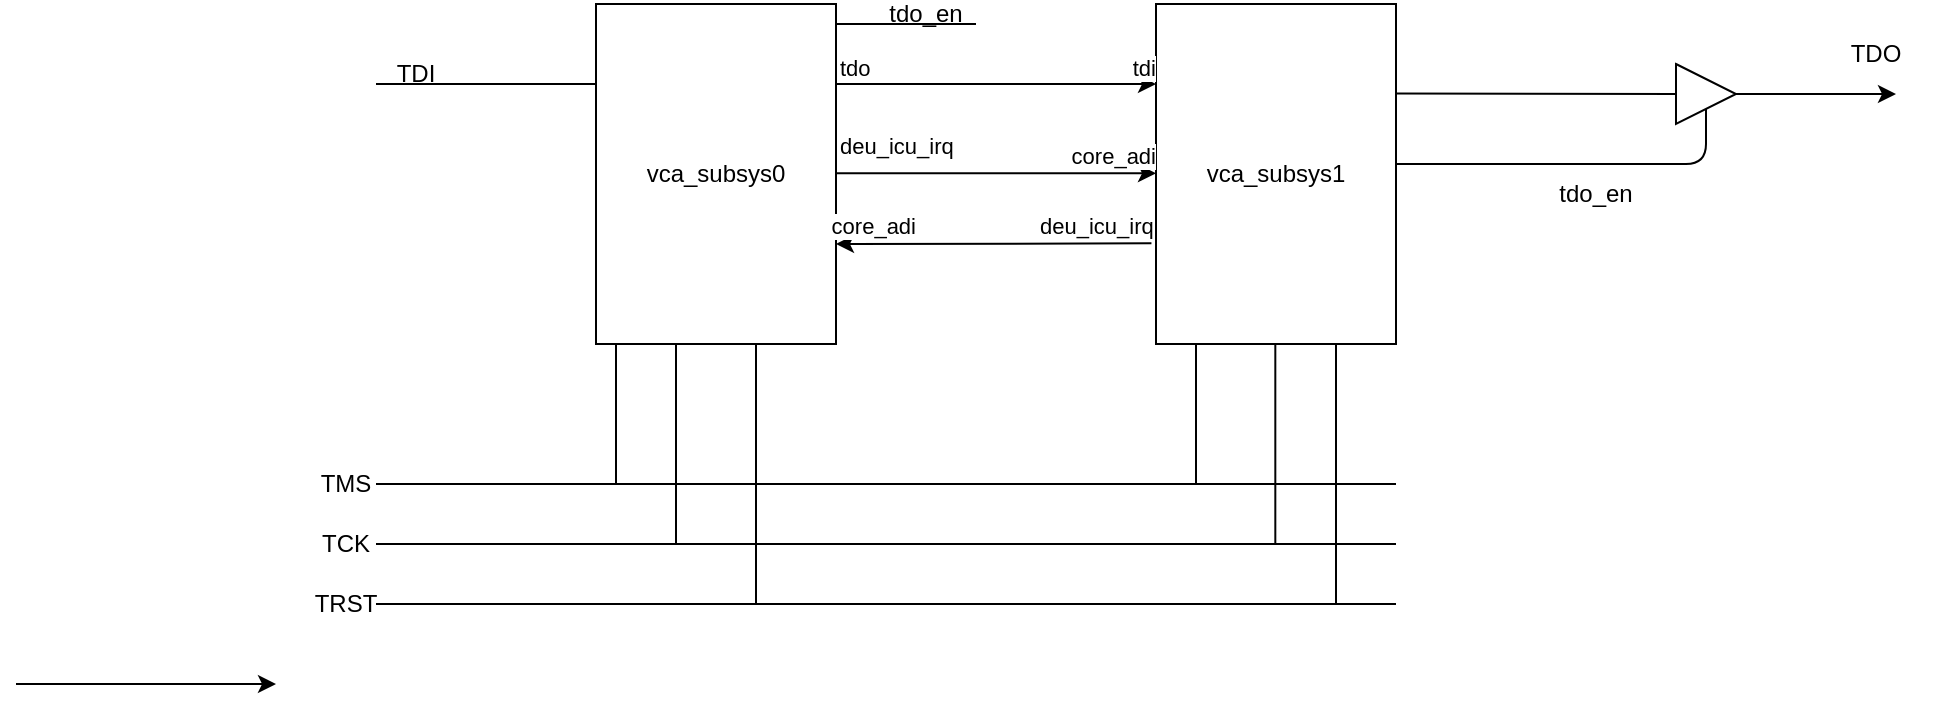 <mxfile>
    <diagram id="p7NiB-FrmNHgtJCcj4tW" name="ifu">
        <mxGraphModel dx="724" dy="334" grid="1" gridSize="10" guides="1" tooltips="1" connect="1" arrows="1" fold="1" page="1" pageScale="1" pageWidth="3300" pageHeight="4681" math="0" shadow="0">
            <root>
                <mxCell id="0"/>
                <mxCell id="1" parent="0"/>
                <mxCell id="2" value="vca_subsys0" style="rounded=0;whiteSpace=wrap;html=1;" parent="1" vertex="1">
                    <mxGeometry x="320" y="200" width="120" height="170" as="geometry"/>
                </mxCell>
                <mxCell id="3" value="vca_subsys1" style="rounded=0;whiteSpace=wrap;html=1;" vertex="1" parent="1">
                    <mxGeometry x="600" y="200" width="120" height="170" as="geometry"/>
                </mxCell>
                <mxCell id="4" value="" style="endArrow=classic;html=1;" edge="1" parent="1">
                    <mxGeometry width="50" height="50" relative="1" as="geometry">
                        <mxPoint x="30" y="540" as="sourcePoint"/>
                        <mxPoint x="160" y="540" as="targetPoint"/>
                    </mxGeometry>
                </mxCell>
                <mxCell id="12" value="" style="endArrow=classic;html=1;" edge="1" parent="1">
                    <mxGeometry relative="1" as="geometry">
                        <mxPoint x="440" y="240" as="sourcePoint"/>
                        <mxPoint x="600" y="240" as="targetPoint"/>
                    </mxGeometry>
                </mxCell>
                <mxCell id="14" value="tdo" style="edgeLabel;resizable=0;html=1;align=left;verticalAlign=bottom;" connectable="0" vertex="1" parent="12">
                    <mxGeometry x="-1" relative="1" as="geometry"/>
                </mxCell>
                <mxCell id="15" value="tdi" style="edgeLabel;resizable=0;html=1;align=right;verticalAlign=bottom;" connectable="0" vertex="1" parent="12">
                    <mxGeometry x="1" relative="1" as="geometry"/>
                </mxCell>
                <mxCell id="18" value="" style="endArrow=classic;html=1;" edge="1" parent="1">
                    <mxGeometry relative="1" as="geometry">
                        <mxPoint x="440" y="284.66" as="sourcePoint"/>
                        <mxPoint x="600.0" y="284.66" as="targetPoint"/>
                    </mxGeometry>
                </mxCell>
                <mxCell id="19" value="deu_icu_irq" style="edgeLabel;resizable=0;html=1;align=left;verticalAlign=bottom;" connectable="0" vertex="1" parent="18">
                    <mxGeometry x="-1" relative="1" as="geometry">
                        <mxPoint y="-5" as="offset"/>
                    </mxGeometry>
                </mxCell>
                <mxCell id="20" value="core_adi" style="edgeLabel;resizable=0;html=1;align=right;verticalAlign=bottom;" connectable="0" vertex="1" parent="18">
                    <mxGeometry x="1" relative="1" as="geometry"/>
                </mxCell>
                <mxCell id="21" value="" style="endArrow=classic;html=1;exitX=-0.019;exitY=0.704;exitDx=0;exitDy=0;exitPerimeter=0;" edge="1" parent="1" source="3">
                    <mxGeometry relative="1" as="geometry">
                        <mxPoint x="570" y="320" as="sourcePoint"/>
                        <mxPoint x="440" y="320" as="targetPoint"/>
                    </mxGeometry>
                </mxCell>
                <mxCell id="22" value="deu_icu_irq" style="edgeLabel;resizable=0;html=1;align=left;verticalAlign=bottom;" connectable="0" vertex="1" parent="21">
                    <mxGeometry x="-1" relative="1" as="geometry">
                        <mxPoint x="-58" as="offset"/>
                    </mxGeometry>
                </mxCell>
                <mxCell id="23" value="core_adi" style="edgeLabel;resizable=0;html=1;align=right;verticalAlign=bottom;" connectable="0" vertex="1" parent="21">
                    <mxGeometry x="1" relative="1" as="geometry">
                        <mxPoint x="40" as="offset"/>
                    </mxGeometry>
                </mxCell>
                <mxCell id="24" value="" style="endArrow=none;html=1;" edge="1" parent="1">
                    <mxGeometry width="50" height="50" relative="1" as="geometry">
                        <mxPoint x="210" y="440" as="sourcePoint"/>
                        <mxPoint x="720" y="440" as="targetPoint"/>
                    </mxGeometry>
                </mxCell>
                <mxCell id="25" value="" style="endArrow=none;html=1;" edge="1" parent="1">
                    <mxGeometry width="50" height="50" relative="1" as="geometry">
                        <mxPoint x="330" y="440" as="sourcePoint"/>
                        <mxPoint x="330" y="370" as="targetPoint"/>
                    </mxGeometry>
                </mxCell>
                <mxCell id="26" value="" style="endArrow=none;html=1;" edge="1" parent="1">
                    <mxGeometry width="50" height="50" relative="1" as="geometry">
                        <mxPoint x="620" y="440" as="sourcePoint"/>
                        <mxPoint x="620" y="370" as="targetPoint"/>
                    </mxGeometry>
                </mxCell>
                <mxCell id="27" value="" style="endArrow=none;html=1;" edge="1" parent="1">
                    <mxGeometry width="50" height="50" relative="1" as="geometry">
                        <mxPoint x="400" y="500" as="sourcePoint"/>
                        <mxPoint x="400" y="370" as="targetPoint"/>
                    </mxGeometry>
                </mxCell>
                <mxCell id="29" value="TMS" style="text;html=1;strokeColor=none;fillColor=none;align=center;verticalAlign=middle;whiteSpace=wrap;rounded=0;" vertex="1" parent="1">
                    <mxGeometry x="170" y="430" width="50" height="20" as="geometry"/>
                </mxCell>
                <mxCell id="30" value="" style="endArrow=none;html=1;" edge="1" parent="1">
                    <mxGeometry width="50" height="50" relative="1" as="geometry">
                        <mxPoint x="210" y="470" as="sourcePoint"/>
                        <mxPoint x="720.0" y="470" as="targetPoint"/>
                    </mxGeometry>
                </mxCell>
                <mxCell id="31" value="" style="endArrow=none;html=1;" edge="1" parent="1">
                    <mxGeometry width="50" height="50" relative="1" as="geometry">
                        <mxPoint x="210" y="500" as="sourcePoint"/>
                        <mxPoint x="720.0" y="500" as="targetPoint"/>
                    </mxGeometry>
                </mxCell>
                <mxCell id="32" value="" style="endArrow=none;html=1;" edge="1" parent="1">
                    <mxGeometry width="50" height="50" relative="1" as="geometry">
                        <mxPoint x="360" y="470" as="sourcePoint"/>
                        <mxPoint x="360" y="370" as="targetPoint"/>
                    </mxGeometry>
                </mxCell>
                <mxCell id="33" value="" style="endArrow=none;html=1;" edge="1" parent="1">
                    <mxGeometry width="50" height="50" relative="1" as="geometry">
                        <mxPoint x="690" y="500" as="sourcePoint"/>
                        <mxPoint x="690" y="370" as="targetPoint"/>
                    </mxGeometry>
                </mxCell>
                <mxCell id="34" value="" style="endArrow=none;html=1;" edge="1" parent="1">
                    <mxGeometry width="50" height="50" relative="1" as="geometry">
                        <mxPoint x="659.66" y="470" as="sourcePoint"/>
                        <mxPoint x="659.66" y="370" as="targetPoint"/>
                        <Array as="points">
                            <mxPoint x="659.66" y="420"/>
                        </Array>
                    </mxGeometry>
                </mxCell>
                <mxCell id="35" value="TCK" style="text;html=1;strokeColor=none;fillColor=none;align=center;verticalAlign=middle;whiteSpace=wrap;rounded=0;" vertex="1" parent="1">
                    <mxGeometry x="170" y="460" width="50" height="20" as="geometry"/>
                </mxCell>
                <mxCell id="36" value="TRST" style="text;html=1;strokeColor=none;fillColor=none;align=center;verticalAlign=middle;whiteSpace=wrap;rounded=0;" vertex="1" parent="1">
                    <mxGeometry x="170" y="490" width="50" height="20" as="geometry"/>
                </mxCell>
                <mxCell id="37" value="" style="endArrow=none;html=1;" edge="1" parent="1">
                    <mxGeometry width="50" height="50" relative="1" as="geometry">
                        <mxPoint x="210" y="240" as="sourcePoint"/>
                        <mxPoint x="320" y="240" as="targetPoint"/>
                    </mxGeometry>
                </mxCell>
                <mxCell id="38" value="TDI" style="text;html=1;strokeColor=none;fillColor=none;align=center;verticalAlign=middle;whiteSpace=wrap;rounded=0;" vertex="1" parent="1">
                    <mxGeometry x="200" y="220" width="60" height="30" as="geometry"/>
                </mxCell>
                <mxCell id="39" value="" style="endArrow=none;html=1;entryX=0;entryY=0.5;entryDx=0;entryDy=0;" edge="1" parent="1" target="41">
                    <mxGeometry width="50" height="50" relative="1" as="geometry">
                        <mxPoint x="720" y="244.76" as="sourcePoint"/>
                        <mxPoint x="830" y="244.76" as="targetPoint"/>
                    </mxGeometry>
                </mxCell>
                <mxCell id="40" value="TDO" style="text;html=1;strokeColor=none;fillColor=none;align=center;verticalAlign=middle;whiteSpace=wrap;rounded=0;" vertex="1" parent="1">
                    <mxGeometry x="930" y="210" width="60" height="30" as="geometry"/>
                </mxCell>
                <mxCell id="44" style="edgeStyle=none;html=1;" edge="1" parent="1" source="41">
                    <mxGeometry relative="1" as="geometry">
                        <mxPoint x="970" y="245" as="targetPoint"/>
                    </mxGeometry>
                </mxCell>
                <mxCell id="41" value="" style="triangle;whiteSpace=wrap;html=1;" vertex="1" parent="1">
                    <mxGeometry x="860" y="230" width="30" height="30" as="geometry"/>
                </mxCell>
                <mxCell id="42" value="" style="endArrow=none;html=1;entryX=0.5;entryY=1;entryDx=0;entryDy=0;" edge="1" parent="1" target="41">
                    <mxGeometry width="50" height="50" relative="1" as="geometry">
                        <mxPoint x="720" y="280" as="sourcePoint"/>
                        <mxPoint x="840" y="280" as="targetPoint"/>
                        <Array as="points">
                            <mxPoint x="875" y="280"/>
                        </Array>
                    </mxGeometry>
                </mxCell>
                <mxCell id="47" value="tdo_en" style="text;html=1;strokeColor=none;fillColor=none;align=center;verticalAlign=middle;whiteSpace=wrap;rounded=0;" vertex="1" parent="1">
                    <mxGeometry x="790" y="280" width="60" height="30" as="geometry"/>
                </mxCell>
                <mxCell id="48" value="" style="endArrow=none;html=1;" edge="1" parent="1">
                    <mxGeometry width="50" height="50" relative="1" as="geometry">
                        <mxPoint x="440" y="210" as="sourcePoint"/>
                        <mxPoint x="510" y="210" as="targetPoint"/>
                    </mxGeometry>
                </mxCell>
                <mxCell id="49" value="tdo_en" style="text;html=1;strokeColor=none;fillColor=none;align=center;verticalAlign=middle;whiteSpace=wrap;rounded=0;" vertex="1" parent="1">
                    <mxGeometry x="460" y="200" width="50" height="10" as="geometry"/>
                </mxCell>
            </root>
        </mxGraphModel>
    </diagram>
    <diagram id="3VJJ5KlIxW1H7JF8ShX9" name="Page-2">
        <mxGraphModel dx="1370" dy="792" grid="1" gridSize="10" guides="1" tooltips="1" connect="1" arrows="1" fold="1" page="1" pageScale="1" pageWidth="3300" pageHeight="4681" math="0" shadow="0">
            <root>
                <mxCell id="0"/>
                <mxCell id="1" parent="0"/>
                <mxCell id="r6jnw9Qq46jv3ohvt1IM-1" value="ic" style="rounded=0;whiteSpace=wrap;html=1;" parent="1" vertex="1">
                    <mxGeometry x="500" y="280" width="120" height="60" as="geometry"/>
                </mxCell>
                <mxCell id="r6jnw9Qq46jv3ohvt1IM-2" value="tcm_mux" style="rounded=0;whiteSpace=wrap;html=1;" parent="1" vertex="1">
                    <mxGeometry x="440" y="380" width="100" height="20" as="geometry"/>
                </mxCell>
                <mxCell id="r6jnw9Qq46jv3ohvt1IM-3" value="imem" style="rounded=0;whiteSpace=wrap;html=1;" parent="1" vertex="1">
                    <mxGeometry x="400" y="440" width="40" height="30" as="geometry"/>
                </mxCell>
                <mxCell id="r6jnw9Qq46jv3ohvt1IM-4" value="dc" style="rounded=0;whiteSpace=wrap;html=1;" parent="1" vertex="1">
                    <mxGeometry x="450" y="440" width="40" height="30" as="geometry"/>
                </mxCell>
                <mxCell id="r6jnw9Qq46jv3ohvt1IM-5" value="zbus" style="rounded=0;whiteSpace=wrap;html=1;" parent="1" vertex="1">
                    <mxGeometry x="500" y="440" width="40" height="30" as="geometry"/>
                </mxCell>
                <mxCell id="r6jnw9Qq46jv3ohvt1IM-7" value="master0" style="rounded=1;whiteSpace=wrap;html=1;" parent="1" vertex="1">
                    <mxGeometry x="560" y="380" width="80" height="20" as="geometry"/>
                </mxCell>
                <mxCell id="r6jnw9Qq46jv3ohvt1IM-8" value="ifu" style="rounded=0;whiteSpace=wrap;html=1;" parent="1" vertex="1">
                    <mxGeometry x="760" y="280" width="120" height="60" as="geometry"/>
                </mxCell>
                <mxCell id="r6jnw9Qq46jv3ohvt1IM-9" value="" style="shape=flexArrow;endArrow=classic;startArrow=classic;html=1;" parent="1" edge="1">
                    <mxGeometry width="100" height="100" relative="1" as="geometry">
                        <mxPoint x="620" y="309.66" as="sourcePoint"/>
                        <mxPoint x="760" y="310" as="targetPoint"/>
                    </mxGeometry>
                </mxCell>
                <mxCell id="r6jnw9Qq46jv3ohvt1IM-10" value="crf" style="rounded=0;whiteSpace=wrap;html=1;" parent="1" vertex="1">
                    <mxGeometry x="750" y="400" width="600" height="30" as="geometry"/>
                </mxCell>
                <mxCell id="r6jnw9Qq46jv3ohvt1IM-11" value="" style="shape=flexArrow;endArrow=classic;startArrow=classic;html=1;" parent="1" edge="1">
                    <mxGeometry width="100" height="100" relative="1" as="geometry">
                        <mxPoint x="660" y="170" as="sourcePoint"/>
                        <mxPoint x="760" y="70" as="targetPoint"/>
                    </mxGeometry>
                </mxCell>
                <mxCell id="r6jnw9Qq46jv3ohvt1IM-13" value="idu" style="rounded=0;whiteSpace=wrap;html=1;" parent="1" vertex="1">
                    <mxGeometry x="960" y="280" width="120" height="60" as="geometry"/>
                </mxCell>
                <mxCell id="r6jnw9Qq46jv3ohvt1IM-14" value="zicu" style="rounded=0;whiteSpace=wrap;html=1;" parent="1" vertex="1">
                    <mxGeometry x="920" y="480" width="120" height="30" as="geometry"/>
                </mxCell>
                <mxCell id="r6jnw9Qq46jv3ohvt1IM-15" value="deu" style="rounded=0;whiteSpace=wrap;html=1;" parent="1" vertex="1">
                    <mxGeometry x="760" y="480" width="120" height="30" as="geometry"/>
                </mxCell>
                <mxCell id="r6jnw9Qq46jv3ohvt1IM-16" value="isu" style="rounded=0;whiteSpace=wrap;html=1;" parent="1" vertex="1">
                    <mxGeometry x="1200" y="280" width="120" height="60" as="geometry"/>
                </mxCell>
            </root>
        </mxGraphModel>
    </diagram>
    <diagram id="SzcNmonMb_2F9yGCtXm0" name="Page-3">
        <mxGraphModel dx="1370" dy="5473" grid="1" gridSize="10" guides="1" tooltips="1" connect="1" arrows="1" fold="1" page="1" pageScale="1" pageWidth="3300" pageHeight="4681" math="0" shadow="0">
            <root>
                <mxCell id="0"/>
                <mxCell id="1" parent="0"/>
                <mxCell id="3mtPveJn1evBH_lxr1_l-66" value="byp" style="rounded=0;whiteSpace=wrap;html=1;fontSize=24;" parent="1" vertex="1">
                    <mxGeometry x="600" y="1290" width="80" height="230" as="geometry"/>
                </mxCell>
                <mxCell id="3mtPveJn1evBH_lxr1_l-65" value="" style="rounded=0;whiteSpace=wrap;html=1;fontSize=24;" parent="1" vertex="1">
                    <mxGeometry x="910" y="1350" width="120" height="190" as="geometry"/>
                </mxCell>
                <mxCell id="SOoFY4HQuOB825SWxct_-1" value="&lt;font style=&quot;font-size: 24px;&quot;&gt;isu&lt;/font&gt;" style="rounded=0;whiteSpace=wrap;html=1;" parent="1" vertex="1">
                    <mxGeometry x="360" y="110" width="90" height="440" as="geometry"/>
                </mxCell>
                <mxCell id="3mtPveJn1evBH_lxr1_l-12" style="edgeStyle=none;html=1;entryX=0.5;entryY=0;entryDx=0;entryDy=0;fontSize=24;" parent="1" source="3mtPveJn1evBH_lxr1_l-1" target="3mtPveJn1evBH_lxr1_l-10" edge="1">
                    <mxGeometry relative="1" as="geometry"/>
                </mxCell>
                <mxCell id="3mtPveJn1evBH_lxr1_l-1" value="ORF RD" style="rounded=0;whiteSpace=wrap;html=1;" parent="1" vertex="1">
                    <mxGeometry x="600" y="120" width="80" height="80" as="geometry"/>
                </mxCell>
                <mxCell id="3mtPveJn1evBH_lxr1_l-2" value="" style="shape=flexArrow;endArrow=classic;html=1;" parent="1" edge="1">
                    <mxGeometry width="50" height="50" relative="1" as="geometry">
                        <mxPoint x="450" y="159.5" as="sourcePoint"/>
                        <mxPoint x="600" y="160" as="targetPoint"/>
                    </mxGeometry>
                </mxCell>
                <mxCell id="3mtPveJn1evBH_lxr1_l-3" value="isu_orf" style="text;html=1;strokeColor=none;fillColor=none;align=center;verticalAlign=middle;whiteSpace=wrap;rounded=0;" parent="1" vertex="1">
                    <mxGeometry x="490" y="130" width="60" height="30" as="geometry"/>
                </mxCell>
                <mxCell id="3mtPveJn1evBH_lxr1_l-6" style="edgeStyle=none;html=1;entryX=1;entryY=0.5;entryDx=0;entryDy=0;fontSize=24;" parent="1" source="3mtPveJn1evBH_lxr1_l-4" target="3mtPveJn1evBH_lxr1_l-1" edge="1">
                    <mxGeometry relative="1" as="geometry"/>
                </mxCell>
                <mxCell id="3mtPveJn1evBH_lxr1_l-4" value="orf reg" style="rounded=0;whiteSpace=wrap;html=1;fontSize=24;" parent="1" vertex="1">
                    <mxGeometry x="700" y="130" width="120" height="60" as="geometry"/>
                </mxCell>
                <mxCell id="3mtPveJn1evBH_lxr1_l-7" style="edgeStyle=none;html=1;entryX=1;entryY=0.5;entryDx=0;entryDy=0;fontSize=24;" parent="1" source="3mtPveJn1evBH_lxr1_l-5" target="3mtPveJn1evBH_lxr1_l-4" edge="1">
                    <mxGeometry relative="1" as="geometry"/>
                </mxCell>
                <mxCell id="3mtPveJn1evBH_lxr1_l-5" value="ORF WR" style="rounded=0;whiteSpace=wrap;html=1;" parent="1" vertex="1">
                    <mxGeometry x="840" y="120" width="80" height="80" as="geometry"/>
                </mxCell>
                <mxCell id="3mtPveJn1evBH_lxr1_l-8" value="" style="endArrow=none;dashed=1;html=1;dashPattern=1 3;strokeWidth=2;fontSize=24;" parent="1" edge="1">
                    <mxGeometry width="50" height="50" relative="1" as="geometry">
                        <mxPoint x="960" y="720" as="sourcePoint"/>
                        <mxPoint x="960" as="targetPoint"/>
                    </mxGeometry>
                </mxCell>
                <mxCell id="3mtPveJn1evBH_lxr1_l-28" style="edgeStyle=orthogonalEdgeStyle;html=1;exitX=1;exitY=0.25;exitDx=0;exitDy=0;entryX=1;entryY=0.75;entryDx=0;entryDy=0;fontSize=24;" parent="1" source="3mtPveJn1evBH_lxr1_l-9" target="3mtPveJn1evBH_lxr1_l-5" edge="1">
                    <mxGeometry relative="1" as="geometry">
                        <Array as="points">
                            <mxPoint x="1150" y="388"/>
                            <mxPoint x="1150" y="180"/>
                        </Array>
                    </mxGeometry>
                </mxCell>
                <mxCell id="3mtPveJn1evBH_lxr1_l-29" value="&lt;font style=&quot;font-size: 12px;&quot;&gt;mau_orf_res&lt;/font&gt;" style="edgeLabel;html=1;align=center;verticalAlign=middle;resizable=0;points=[];fontSize=24;rotation=0;" parent="3mtPveJn1evBH_lxr1_l-28" vertex="1" connectable="0">
                    <mxGeometry x="-0.326" y="1" relative="1" as="geometry">
                        <mxPoint x="-9" y="1" as="offset"/>
                    </mxGeometry>
                </mxCell>
                <mxCell id="3mtPveJn1evBH_lxr1_l-9" value="MAU" style="rounded=0;whiteSpace=wrap;html=1;fontSize=24;" parent="1" vertex="1">
                    <mxGeometry x="1000" y="340" width="120" height="190" as="geometry"/>
                </mxCell>
                <mxCell id="3mtPveJn1evBH_lxr1_l-10" value="byp" style="rounded=0;whiteSpace=wrap;html=1;fontSize=24;" parent="1" vertex="1">
                    <mxGeometry x="600" y="280" width="80" height="230" as="geometry"/>
                </mxCell>
                <mxCell id="3mtPveJn1evBH_lxr1_l-13" value="" style="shape=flexArrow;endArrow=classic;html=1;" parent="1" edge="1">
                    <mxGeometry width="50" height="50" relative="1" as="geometry">
                        <mxPoint x="540" y="160" as="sourcePoint"/>
                        <mxPoint x="600" y="320.5" as="targetPoint"/>
                        <Array as="points">
                            <mxPoint x="540" y="320"/>
                        </Array>
                    </mxGeometry>
                </mxCell>
                <mxCell id="3mtPveJn1evBH_lxr1_l-14" value="" style="shape=flexArrow;endArrow=classic;html=1;" parent="1" edge="1">
                    <mxGeometry width="50" height="50" relative="1" as="geometry">
                        <mxPoint x="450" y="394.5" as="sourcePoint"/>
                        <mxPoint x="600" y="395" as="targetPoint"/>
                    </mxGeometry>
                </mxCell>
                <mxCell id="3mtPveJn1evBH_lxr1_l-15" value="" style="shape=flexArrow;endArrow=classic;html=1;" parent="1" edge="1">
                    <mxGeometry width="50" height="50" relative="1" as="geometry">
                        <mxPoint x="450" y="470" as="sourcePoint"/>
                        <mxPoint x="600" y="470.5" as="targetPoint"/>
                    </mxGeometry>
                </mxCell>
                <mxCell id="3mtPveJn1evBH_lxr1_l-16" value="DG" style="text;html=1;strokeColor=none;fillColor=none;align=center;verticalAlign=middle;whiteSpace=wrap;rounded=0;fontSize=24;" parent="1" vertex="1">
                    <mxGeometry x="610" y="30" width="60" height="30" as="geometry"/>
                </mxCell>
                <mxCell id="3mtPveJn1evBH_lxr1_l-17" value="EX" style="text;html=1;strokeColor=none;fillColor=none;align=center;verticalAlign=middle;whiteSpace=wrap;rounded=0;fontSize=24;" parent="1" vertex="1">
                    <mxGeometry x="1140" y="30" width="60" height="30" as="geometry"/>
                </mxCell>
                <mxCell id="3mtPveJn1evBH_lxr1_l-18" value="" style="endArrow=none;dashed=1;html=1;dashPattern=1 3;strokeWidth=2;fontSize=24;" parent="1" edge="1">
                    <mxGeometry width="50" height="50" relative="1" as="geometry">
                        <mxPoint x="1360" y="720" as="sourcePoint"/>
                        <mxPoint x="1360" as="targetPoint"/>
                    </mxGeometry>
                </mxCell>
                <mxCell id="3mtPveJn1evBH_lxr1_l-19" value="WB" style="text;html=1;strokeColor=none;fillColor=none;align=center;verticalAlign=middle;whiteSpace=wrap;rounded=0;fontSize=24;" parent="1" vertex="1">
                    <mxGeometry x="1490" y="30" width="60" height="30" as="geometry"/>
                </mxCell>
                <mxCell id="3mtPveJn1evBH_lxr1_l-20" value="RCU" style="rounded=0;whiteSpace=wrap;html=1;fontSize=24;" parent="1" vertex="1">
                    <mxGeometry x="1380" y="130" width="100" height="470" as="geometry"/>
                </mxCell>
                <mxCell id="3mtPveJn1evBH_lxr1_l-21" value="" style="shape=flexArrow;endArrow=classic;html=1;fontSize=24;exitX=-0.04;exitY=0.064;exitDx=0;exitDy=0;exitPerimeter=0;fillColor=#fff2cc;strokeColor=#d6b656;" parent="1" source="3mtPveJn1evBH_lxr1_l-20" edge="1">
                    <mxGeometry width="50" height="50" relative="1" as="geometry">
                        <mxPoint x="1050" y="159" as="sourcePoint"/>
                        <mxPoint x="920" y="159" as="targetPoint"/>
                        <Array as="points">
                            <mxPoint x="1100" y="160"/>
                            <mxPoint x="1070" y="159"/>
                        </Array>
                    </mxGeometry>
                </mxCell>
                <mxCell id="3mtPveJn1evBH_lxr1_l-22" value="rcu_orf" style="text;html=1;strokeColor=none;fillColor=none;align=center;verticalAlign=middle;whiteSpace=wrap;rounded=0;" parent="1" vertex="1">
                    <mxGeometry x="1120" y="130" width="60" height="30" as="geometry"/>
                </mxCell>
                <mxCell id="3mtPveJn1evBH_lxr1_l-25" value="" style="shape=flexArrow;endArrow=classic;html=1;fontSize=24;fillColor=#fff2cc;strokeColor=#d6b656;" parent="1" edge="1">
                    <mxGeometry width="50" height="50" relative="1" as="geometry">
                        <mxPoint x="1010" y="160" as="sourcePoint"/>
                        <mxPoint x="680" y="300" as="targetPoint"/>
                        <Array as="points">
                            <mxPoint x="1010" y="230"/>
                            <mxPoint x="1010" y="300"/>
                            <mxPoint x="920" y="300"/>
                            <mxPoint x="770" y="300"/>
                        </Array>
                    </mxGeometry>
                </mxCell>
                <mxCell id="3mtPveJn1evBH_lxr1_l-26" value="isu_byp_mau0" style="text;html=1;strokeColor=none;fillColor=none;align=center;verticalAlign=middle;whiteSpace=wrap;rounded=0;" parent="1" vertex="1">
                    <mxGeometry x="490" y="360" width="60" height="30" as="geometry"/>
                </mxCell>
                <mxCell id="3mtPveJn1evBH_lxr1_l-27" value="isu_byp_lsu0" style="text;html=1;strokeColor=none;fillColor=none;align=center;verticalAlign=middle;whiteSpace=wrap;rounded=0;" parent="1" vertex="1">
                    <mxGeometry x="490" y="440" width="60" height="30" as="geometry"/>
                </mxCell>
                <mxCell id="3mtPveJn1evBH_lxr1_l-30" value="" style="shape=flexArrow;endArrow=classic;html=1;fontSize=12;entryX=0;entryY=0.686;entryDx=0;entryDy=0;entryPerimeter=0;" parent="1" target="3mtPveJn1evBH_lxr1_l-9" edge="1">
                    <mxGeometry width="50" height="50" relative="1" as="geometry">
                        <mxPoint x="680" y="420" as="sourcePoint"/>
                        <mxPoint x="770" y="530" as="targetPoint"/>
                        <Array as="points">
                            <mxPoint x="770" y="420"/>
                            <mxPoint x="770" y="470"/>
                        </Array>
                    </mxGeometry>
                </mxCell>
                <mxCell id="3mtPveJn1evBH_lxr1_l-31" value="" style="shape=flexArrow;endArrow=classic;html=1;fontSize=12;" parent="1" edge="1">
                    <mxGeometry width="50" height="50" relative="1" as="geometry">
                        <mxPoint x="770" y="430" as="sourcePoint"/>
                        <mxPoint x="1000" y="430" as="targetPoint"/>
                    </mxGeometry>
                </mxCell>
                <mxCell id="3mtPveJn1evBH_lxr1_l-32" value="" style="shape=flexArrow;endArrow=classic;html=1;fontSize=12;" parent="1" edge="1">
                    <mxGeometry width="50" height="50" relative="1" as="geometry">
                        <mxPoint x="770" y="420" as="sourcePoint"/>
                        <mxPoint x="1000" y="390" as="targetPoint"/>
                        <Array as="points">
                            <mxPoint x="770" y="390"/>
                        </Array>
                    </mxGeometry>
                </mxCell>
                <mxCell id="3mtPveJn1evBH_lxr1_l-33" value="" style="shape=flexArrow;endArrow=classic;html=1;fontSize=12;exitX=0;exitY=0.128;exitDx=0;exitDy=0;exitPerimeter=0;fillColor=#f8cecc;strokeColor=#b85450;" parent="1" source="3mtPveJn1evBH_lxr1_l-9" edge="1">
                    <mxGeometry width="50" height="50" relative="1" as="geometry">
                        <mxPoint x="930" y="364.41" as="sourcePoint"/>
                        <mxPoint x="680" y="364.41" as="targetPoint"/>
                    </mxGeometry>
                </mxCell>
                <mxCell id="3mtPveJn1evBH_lxr1_l-34" value="mau_byp_res" style="text;html=1;strokeColor=none;fillColor=none;align=center;verticalAlign=middle;whiteSpace=wrap;rounded=0;fontSize=12;" parent="1" vertex="1">
                    <mxGeometry x="820" y="330" width="60" height="30" as="geometry"/>
                </mxCell>
                <mxCell id="3mtPveJn1evBH_lxr1_l-35" value="byp_mau_rs1" style="text;html=1;strokeColor=none;fillColor=none;align=center;verticalAlign=middle;whiteSpace=wrap;rounded=0;fontSize=12;" parent="1" vertex="1">
                    <mxGeometry x="820" y="360" width="60" height="30" as="geometry"/>
                </mxCell>
                <mxCell id="3mtPveJn1evBH_lxr1_l-36" value="byp_mau_rs2" style="text;html=1;strokeColor=none;fillColor=none;align=center;verticalAlign=middle;whiteSpace=wrap;rounded=0;fontSize=12;" parent="1" vertex="1">
                    <mxGeometry x="820" y="400" width="60" height="30" as="geometry"/>
                </mxCell>
                <mxCell id="3mtPveJn1evBH_lxr1_l-38" value="byp_mau_acc" style="text;html=1;strokeColor=none;fillColor=none;align=center;verticalAlign=middle;whiteSpace=wrap;rounded=0;fontSize=12;" parent="1" vertex="1">
                    <mxGeometry x="820" y="440" width="60" height="30" as="geometry"/>
                </mxCell>
                <mxCell id="3mtPveJn1evBH_lxr1_l-39" value="" style="shape=flexArrow;endArrow=classic;html=1;fontSize=12;entryX=-0.03;entryY=0.66;entryDx=0;entryDy=0;entryPerimeter=0;" parent="1" target="3mtPveJn1evBH_lxr1_l-20" edge="1">
                    <mxGeometry width="50" height="50" relative="1" as="geometry">
                        <mxPoint x="1120" y="440" as="sourcePoint"/>
                        <mxPoint x="1310" y="440" as="targetPoint"/>
                    </mxGeometry>
                </mxCell>
                <mxCell id="3mtPveJn1evBH_lxr1_l-40" value="mau_pip_hwflag*" style="text;html=1;strokeColor=none;fillColor=none;align=center;verticalAlign=middle;whiteSpace=wrap;rounded=0;fontSize=12;" parent="1" vertex="1">
                    <mxGeometry x="1200" y="400" width="90" height="30" as="geometry"/>
                </mxCell>
                <mxCell id="3mtPveJn1evBH_lxr1_l-48" style="edgeStyle=none;html=1;exitX=1;exitY=0.5;exitDx=0;exitDy=0;fontSize=16;entryX=1.005;entryY=0.787;entryDx=0;entryDy=0;entryPerimeter=0;" parent="1" source="3mtPveJn1evBH_lxr1_l-41" target="3mtPveJn1evBH_lxr1_l-9" edge="1">
                    <mxGeometry relative="1" as="geometry">
                        <mxPoint x="1160" y="480" as="targetPoint"/>
                        <Array as="points">
                            <mxPoint x="1160" y="600"/>
                            <mxPoint x="1160" y="490"/>
                        </Array>
                    </mxGeometry>
                </mxCell>
                <mxCell id="3mtPveJn1evBH_lxr1_l-52" value="&lt;font style=&quot;font-size: 12px;&quot;&gt;mau_scpi_res&lt;/font&gt;" style="edgeLabel;html=1;align=center;verticalAlign=middle;resizable=0;points=[];fontSize=16;" parent="3mtPveJn1evBH_lxr1_l-48" vertex="1" connectable="0">
                    <mxGeometry x="-0.102" y="-3" relative="1" as="geometry">
                        <mxPoint as="offset"/>
                    </mxGeometry>
                </mxCell>
                <mxCell id="3mtPveJn1evBH_lxr1_l-41" value="&lt;font style=&quot;font-size: 24px;&quot;&gt;cop_conn&lt;/font&gt;" style="rounded=0;whiteSpace=wrap;html=1;fontSize=12;fillColor=#a20025;fontColor=#ffffff;strokeColor=#6F0000;" parent="1" vertex="1">
                    <mxGeometry x="1000" y="560" width="120" height="80" as="geometry"/>
                </mxCell>
                <mxCell id="3mtPveJn1evBH_lxr1_l-42" value="" style="shape=flexArrow;endArrow=classic;html=1;fontSize=24;entryX=0;entryY=0.5;entryDx=0;entryDy=0;" parent="1" target="3mtPveJn1evBH_lxr1_l-41" edge="1">
                    <mxGeometry width="50" height="50" relative="1" as="geometry">
                        <mxPoint x="720" y="420" as="sourcePoint"/>
                        <mxPoint x="990" y="600" as="targetPoint"/>
                        <Array as="points">
                            <mxPoint x="720" y="600"/>
                            <mxPoint x="950" y="600"/>
                        </Array>
                    </mxGeometry>
                </mxCell>
                <mxCell id="3mtPveJn1evBH_lxr1_l-43" value="" style="endArrow=classic;html=1;fontSize=24;entryX=-0.028;entryY=0.944;entryDx=0;entryDy=0;entryPerimeter=0;" parent="1" target="3mtPveJn1evBH_lxr1_l-9" edge="1">
                    <mxGeometry relative="1" as="geometry">
                        <mxPoint x="450" y="520" as="sourcePoint"/>
                        <mxPoint x="550" y="520" as="targetPoint"/>
                        <Array as="points">
                            <mxPoint x="770" y="519"/>
                        </Array>
                    </mxGeometry>
                </mxCell>
                <mxCell id="3mtPveJn1evBH_lxr1_l-44" value="&lt;font style=&quot;font-size: 16px;&quot;&gt;isu_mau&lt;/font&gt;" style="edgeLabel;resizable=0;html=1;align=center;verticalAlign=middle;fontSize=24;" parent="3mtPveJn1evBH_lxr1_l-43" connectable="0" vertex="1">
                    <mxGeometry relative="1" as="geometry">
                        <mxPoint x="-173" as="offset"/>
                    </mxGeometry>
                </mxCell>
                <mxCell id="3mtPveJn1evBH_lxr1_l-47" value="" style="edgeStyle=none;orthogonalLoop=1;jettySize=auto;html=1;fontSize=16;entryX=-0.013;entryY=0.147;entryDx=0;entryDy=0;entryPerimeter=0;" parent="1" target="3mtPveJn1evBH_lxr1_l-41" edge="1">
                    <mxGeometry width="80" relative="1" as="geometry">
                        <mxPoint x="810" y="520" as="sourcePoint"/>
                        <mxPoint x="1030" y="460" as="targetPoint"/>
                        <Array as="points">
                            <mxPoint x="810" y="572"/>
                        </Array>
                    </mxGeometry>
                </mxCell>
                <mxCell id="3mtPveJn1evBH_lxr1_l-51" style="edgeStyle=none;html=1;entryX=0;entryY=0.121;entryDx=0;entryDy=0;entryPerimeter=0;fontSize=16;" parent="1" source="3mtPveJn1evBH_lxr1_l-50" target="3mtPveJn1evBH_lxr1_l-9" edge="1">
                    <mxGeometry relative="1" as="geometry">
                        <Array as="points">
                            <mxPoint x="1030" y="493"/>
                            <mxPoint x="1030" y="363"/>
                        </Array>
                    </mxGeometry>
                </mxCell>
                <mxCell id="3mtPveJn1evBH_lxr1_l-50" value="mux" style="shape=trapezoid;perimeter=trapezoidPerimeter;whiteSpace=wrap;html=1;fixedSize=1;fontSize=16;rotation=90;" parent="1" vertex="1">
                    <mxGeometry x="1070" y="470" width="55" height="45" as="geometry"/>
                </mxCell>
                <mxCell id="3mtPveJn1evBH_lxr1_l-113" style="edgeStyle=none;html=1;exitX=1;exitY=0.25;exitDx=0;exitDy=0;entryX=-0.007;entryY=0.187;entryDx=0;entryDy=0;entryPerimeter=0;fontSize=12;" parent="1" source="3mtPveJn1evBH_lxr1_l-53" target="3mtPveJn1evBH_lxr1_l-74" edge="1">
                    <mxGeometry relative="1" as="geometry"/>
                </mxCell>
                <mxCell id="3mtPveJn1evBH_lxr1_l-114" value="isu_xxx_rcu_cpkt" style="edgeLabel;html=1;align=center;verticalAlign=middle;resizable=0;points=[];fontSize=12;" parent="3mtPveJn1evBH_lxr1_l-113" vertex="1" connectable="0">
                    <mxGeometry x="0.409" y="1" relative="1" as="geometry">
                        <mxPoint x="74" as="offset"/>
                    </mxGeometry>
                </mxCell>
                <mxCell id="3mtPveJn1evBH_lxr1_l-53" value="&lt;font style=&quot;font-size: 24px;&quot;&gt;isu&lt;/font&gt;" style="rounded=0;whiteSpace=wrap;html=1;" parent="1" vertex="1">
                    <mxGeometry x="360" y="1120" width="90" height="440" as="geometry"/>
                </mxCell>
                <mxCell id="3mtPveJn1evBH_lxr1_l-54" style="edgeStyle=none;html=1;entryX=0.5;entryY=0;entryDx=0;entryDy=0;fontSize=24;" parent="1" source="3mtPveJn1evBH_lxr1_l-55" target="3mtPveJn1evBH_lxr1_l-66" edge="1">
                    <mxGeometry relative="1" as="geometry"/>
                </mxCell>
                <mxCell id="3mtPveJn1evBH_lxr1_l-55" value="ORF RD" style="rounded=0;whiteSpace=wrap;html=1;" parent="1" vertex="1">
                    <mxGeometry x="600" y="1130" width="80" height="80" as="geometry"/>
                </mxCell>
                <mxCell id="3mtPveJn1evBH_lxr1_l-56" value="" style="shape=flexArrow;endArrow=classic;html=1;" parent="1" edge="1">
                    <mxGeometry width="50" height="50" relative="1" as="geometry">
                        <mxPoint x="450" y="1169.5" as="sourcePoint"/>
                        <mxPoint x="600" y="1170" as="targetPoint"/>
                    </mxGeometry>
                </mxCell>
                <mxCell id="3mtPveJn1evBH_lxr1_l-57" value="isu_orf" style="text;html=1;strokeColor=none;fillColor=none;align=center;verticalAlign=middle;whiteSpace=wrap;rounded=0;" parent="1" vertex="1">
                    <mxGeometry x="490" y="1140" width="60" height="30" as="geometry"/>
                </mxCell>
                <mxCell id="3mtPveJn1evBH_lxr1_l-58" style="edgeStyle=none;html=1;entryX=1;entryY=0.5;entryDx=0;entryDy=0;fontSize=24;" parent="1" source="3mtPveJn1evBH_lxr1_l-59" target="3mtPveJn1evBH_lxr1_l-55" edge="1">
                    <mxGeometry relative="1" as="geometry"/>
                </mxCell>
                <mxCell id="3mtPveJn1evBH_lxr1_l-59" value="orf reg" style="rounded=0;whiteSpace=wrap;html=1;fontSize=24;" parent="1" vertex="1">
                    <mxGeometry x="700" y="1140" width="120" height="60" as="geometry"/>
                </mxCell>
                <mxCell id="3mtPveJn1evBH_lxr1_l-60" style="edgeStyle=none;html=1;entryX=1;entryY=0.5;entryDx=0;entryDy=0;fontSize=24;" parent="1" source="3mtPveJn1evBH_lxr1_l-61" target="3mtPveJn1evBH_lxr1_l-59" edge="1">
                    <mxGeometry relative="1" as="geometry"/>
                </mxCell>
                <mxCell id="3mtPveJn1evBH_lxr1_l-61" value="ORF WR" style="rounded=0;whiteSpace=wrap;html=1;" parent="1" vertex="1">
                    <mxGeometry x="840" y="1130" width="80" height="80" as="geometry"/>
                </mxCell>
                <mxCell id="3mtPveJn1evBH_lxr1_l-62" value="" style="endArrow=none;dashed=1;html=1;dashPattern=1 3;strokeWidth=2;fontSize=24;" parent="1" edge="1">
                    <mxGeometry width="50" height="50" relative="1" as="geometry">
                        <mxPoint x="960" y="1730" as="sourcePoint"/>
                        <mxPoint x="960" y="1010" as="targetPoint"/>
                    </mxGeometry>
                </mxCell>
                <mxCell id="3mtPveJn1evBH_lxr1_l-67" value="" style="shape=flexArrow;endArrow=classic;html=1;" parent="1" edge="1">
                    <mxGeometry width="50" height="50" relative="1" as="geometry">
                        <mxPoint x="540" y="1170" as="sourcePoint"/>
                        <mxPoint x="600" y="1330.5" as="targetPoint"/>
                        <Array as="points">
                            <mxPoint x="540" y="1330"/>
                        </Array>
                    </mxGeometry>
                </mxCell>
                <mxCell id="3mtPveJn1evBH_lxr1_l-68" value="" style="shape=flexArrow;endArrow=classic;html=1;" parent="1" edge="1">
                    <mxGeometry width="50" height="50" relative="1" as="geometry">
                        <mxPoint x="450" y="1404.5" as="sourcePoint"/>
                        <mxPoint x="600" y="1405" as="targetPoint"/>
                    </mxGeometry>
                </mxCell>
                <mxCell id="3mtPveJn1evBH_lxr1_l-69" value="" style="shape=flexArrow;endArrow=classic;html=1;" parent="1" edge="1">
                    <mxGeometry width="50" height="50" relative="1" as="geometry">
                        <mxPoint x="450" y="1480" as="sourcePoint"/>
                        <mxPoint x="600" y="1480.5" as="targetPoint"/>
                    </mxGeometry>
                </mxCell>
                <mxCell id="3mtPveJn1evBH_lxr1_l-70" value="DG" style="text;html=1;strokeColor=none;fillColor=none;align=center;verticalAlign=middle;whiteSpace=wrap;rounded=0;fontSize=24;" parent="1" vertex="1">
                    <mxGeometry x="610" y="1040" width="60" height="30" as="geometry"/>
                </mxCell>
                <mxCell id="3mtPveJn1evBH_lxr1_l-71" value="EX" style="text;html=1;strokeColor=none;fillColor=none;align=center;verticalAlign=middle;whiteSpace=wrap;rounded=0;fontSize=24;" parent="1" vertex="1">
                    <mxGeometry x="1140" y="1040" width="60" height="30" as="geometry"/>
                </mxCell>
                <mxCell id="3mtPveJn1evBH_lxr1_l-72" value="" style="endArrow=none;dashed=1;html=1;dashPattern=1 3;strokeWidth=2;fontSize=24;" parent="1" edge="1">
                    <mxGeometry width="50" height="50" relative="1" as="geometry">
                        <mxPoint x="1240" y="1730" as="sourcePoint"/>
                        <mxPoint x="1240" y="1010" as="targetPoint"/>
                        <Array as="points">
                            <mxPoint x="1240" y="1370"/>
                        </Array>
                    </mxGeometry>
                </mxCell>
                <mxCell id="3mtPveJn1evBH_lxr1_l-73" value="WB" style="text;html=1;strokeColor=none;fillColor=none;align=center;verticalAlign=middle;whiteSpace=wrap;rounded=0;fontSize=24;" parent="1" vertex="1">
                    <mxGeometry x="1490" y="1040" width="60" height="30" as="geometry"/>
                </mxCell>
                <mxCell id="3mtPveJn1evBH_lxr1_l-74" value="RCU" style="rounded=0;whiteSpace=wrap;html=1;fontSize=24;" parent="1" vertex="1">
                    <mxGeometry x="1240" y="1140" width="100" height="470" as="geometry"/>
                </mxCell>
                <mxCell id="3mtPveJn1evBH_lxr1_l-75" value="" style="shape=flexArrow;endArrow=classic;html=1;fontSize=24;fillColor=#fff2cc;strokeColor=#d6b656;" parent="1" edge="1">
                    <mxGeometry width="50" height="50" relative="1" as="geometry">
                        <mxPoint x="1240" y="1170" as="sourcePoint"/>
                        <mxPoint x="920" y="1169" as="targetPoint"/>
                        <Array as="points">
                            <mxPoint x="1100" y="1170"/>
                            <mxPoint x="1070" y="1169"/>
                        </Array>
                    </mxGeometry>
                </mxCell>
                <mxCell id="3mtPveJn1evBH_lxr1_l-76" value="rcu_orf" style="text;html=1;strokeColor=none;fillColor=none;align=center;verticalAlign=middle;whiteSpace=wrap;rounded=0;" parent="1" vertex="1">
                    <mxGeometry x="1120" y="1140" width="60" height="30" as="geometry"/>
                </mxCell>
                <mxCell id="3mtPveJn1evBH_lxr1_l-77" value="" style="shape=flexArrow;endArrow=classic;html=1;fontSize=24;fillColor=#fff2cc;strokeColor=#d6b656;" parent="1" edge="1">
                    <mxGeometry width="50" height="50" relative="1" as="geometry">
                        <mxPoint x="1010" y="1170" as="sourcePoint"/>
                        <mxPoint x="680" y="1310" as="targetPoint"/>
                        <Array as="points">
                            <mxPoint x="1010" y="1240"/>
                            <mxPoint x="1010" y="1310"/>
                            <mxPoint x="920" y="1310"/>
                            <mxPoint x="770" y="1310"/>
                        </Array>
                    </mxGeometry>
                </mxCell>
                <mxCell id="3mtPveJn1evBH_lxr1_l-78" value="isu_byp_mau0" style="text;html=1;strokeColor=none;fillColor=none;align=center;verticalAlign=middle;whiteSpace=wrap;rounded=0;" parent="1" vertex="1">
                    <mxGeometry x="490" y="1370" width="60" height="30" as="geometry"/>
                </mxCell>
                <mxCell id="3mtPveJn1evBH_lxr1_l-79" value="isu_byp_lsu0" style="text;html=1;strokeColor=none;fillColor=none;align=center;verticalAlign=middle;whiteSpace=wrap;rounded=0;" parent="1" vertex="1">
                    <mxGeometry x="490" y="1450" width="60" height="30" as="geometry"/>
                </mxCell>
                <mxCell id="3mtPveJn1evBH_lxr1_l-80" value="" style="shape=flexArrow;endArrow=classic;html=1;fontSize=12;entryX=0;entryY=0.686;entryDx=0;entryDy=0;entryPerimeter=0;" parent="1" target="3mtPveJn1evBH_lxr1_l-65" edge="1">
                    <mxGeometry width="50" height="50" relative="1" as="geometry">
                        <mxPoint x="680" y="1480" as="sourcePoint"/>
                        <mxPoint x="770" y="1540" as="targetPoint"/>
                        <Array as="points">
                            <mxPoint x="720" y="1480"/>
                            <mxPoint x="770" y="1480"/>
                        </Array>
                    </mxGeometry>
                </mxCell>
                <mxCell id="3mtPveJn1evBH_lxr1_l-81" value="" style="shape=flexArrow;endArrow=classic;html=1;fontSize=12;" parent="1" edge="1">
                    <mxGeometry width="50" height="50" relative="1" as="geometry">
                        <mxPoint x="680" y="1440" as="sourcePoint"/>
                        <mxPoint x="910" y="1440" as="targetPoint"/>
                    </mxGeometry>
                </mxCell>
                <mxCell id="3mtPveJn1evBH_lxr1_l-83" value="" style="shape=flexArrow;endArrow=classic;html=1;fontSize=12;exitX=0;exitY=0.128;exitDx=0;exitDy=0;exitPerimeter=0;fillColor=#f8cecc;strokeColor=#b85450;" parent="1" source="3mtPveJn1evBH_lxr1_l-65" edge="1">
                    <mxGeometry width="50" height="50" relative="1" as="geometry">
                        <mxPoint x="930" y="1374.41" as="sourcePoint"/>
                        <mxPoint x="680" y="1374.41" as="targetPoint"/>
                    </mxGeometry>
                </mxCell>
                <mxCell id="3mtPveJn1evBH_lxr1_l-84" value="lsu_res_ex" style="text;html=1;strokeColor=none;fillColor=none;align=center;verticalAlign=middle;whiteSpace=wrap;rounded=0;fontSize=12;" parent="1" vertex="1">
                    <mxGeometry x="750" y="1340" width="60" height="30" as="geometry"/>
                </mxCell>
                <mxCell id="3mtPveJn1evBH_lxr1_l-85" value="byp_lsu_src1" style="text;html=1;strokeColor=none;fillColor=none;align=center;verticalAlign=middle;whiteSpace=wrap;rounded=0;fontSize=12;" parent="1" vertex="1">
                    <mxGeometry x="750" y="1410" width="60" height="30" as="geometry"/>
                </mxCell>
                <mxCell id="3mtPveJn1evBH_lxr1_l-86" value="byp_lsu_src2" style="text;html=1;strokeColor=none;fillColor=none;align=center;verticalAlign=middle;whiteSpace=wrap;rounded=0;fontSize=12;" parent="1" vertex="1">
                    <mxGeometry x="750" y="1450" width="60" height="30" as="geometry"/>
                </mxCell>
                <mxCell id="3mtPveJn1evBH_lxr1_l-92" value="&lt;font style=&quot;font-size: 24px;&quot;&gt;cpls_conn&lt;/font&gt;" style="rounded=0;whiteSpace=wrap;html=1;fontSize=12;fillColor=#a20025;fontColor=#ffffff;strokeColor=#6F0000;" parent="1" vertex="1">
                    <mxGeometry x="1000" y="1570" width="120" height="80" as="geometry"/>
                </mxCell>
                <mxCell id="3mtPveJn1evBH_lxr1_l-94" value="" style="endArrow=classic;html=1;fontSize=24;entryX=-0.028;entryY=0.944;entryDx=0;entryDy=0;entryPerimeter=0;" parent="1" target="3mtPveJn1evBH_lxr1_l-65" edge="1">
                    <mxGeometry relative="1" as="geometry">
                        <mxPoint x="450" y="1530" as="sourcePoint"/>
                        <mxPoint x="550" y="1530" as="targetPoint"/>
                        <Array as="points">
                            <mxPoint x="770" y="1529"/>
                        </Array>
                    </mxGeometry>
                </mxCell>
                <mxCell id="3mtPveJn1evBH_lxr1_l-95" value="&lt;font style=&quot;font-size: 16px;&quot;&gt;isu_lsu&lt;/font&gt;" style="edgeLabel;resizable=0;html=1;align=center;verticalAlign=middle;fontSize=24;" parent="3mtPveJn1evBH_lxr1_l-94" connectable="0" vertex="1">
                    <mxGeometry relative="1" as="geometry">
                        <mxPoint x="-173" as="offset"/>
                    </mxGeometry>
                </mxCell>
                <mxCell id="3mtPveJn1evBH_lxr1_l-96" value="" style="edgeStyle=none;orthogonalLoop=1;jettySize=auto;html=1;fontSize=16;entryX=-0.013;entryY=0.147;entryDx=0;entryDy=0;entryPerimeter=0;" parent="1" target="3mtPveJn1evBH_lxr1_l-92" edge="1">
                    <mxGeometry width="80" relative="1" as="geometry">
                        <mxPoint x="810" y="1530" as="sourcePoint"/>
                        <mxPoint x="1030" y="1470" as="targetPoint"/>
                        <Array as="points">
                            <mxPoint x="810" y="1582"/>
                        </Array>
                    </mxGeometry>
                </mxCell>
                <mxCell id="3mtPveJn1evBH_lxr1_l-99" value="isu_lsu.piw" style="edgeLabel;html=1;align=center;verticalAlign=middle;resizable=0;points=[];fontSize=12;" parent="3mtPveJn1evBH_lxr1_l-96" vertex="1" connectable="0">
                    <mxGeometry x="-0.394" y="1" relative="1" as="geometry">
                        <mxPoint x="19" as="offset"/>
                    </mxGeometry>
                </mxCell>
                <mxCell id="3mtPveJn1evBH_lxr1_l-100" value="isu_lsu.cpls_vld" style="edgeLabel;html=1;align=center;verticalAlign=middle;resizable=0;points=[];fontSize=12;" parent="3mtPveJn1evBH_lxr1_l-96" vertex="1" connectable="0">
                    <mxGeometry x="0.506" relative="1" as="geometry">
                        <mxPoint x="-9" as="offset"/>
                    </mxGeometry>
                </mxCell>
                <mxCell id="3mtPveJn1evBH_lxr1_l-101" value="" style="shape=flexArrow;endArrow=classic;html=1;fontSize=12;entryX=0.5;entryY=1;entryDx=0;entryDy=0;fillColor=#f8cecc;strokeColor=#b85450;" parent="1" target="3mtPveJn1evBH_lxr1_l-61" edge="1">
                    <mxGeometry width="50" height="50" relative="1" as="geometry">
                        <mxPoint x="880" y="1370" as="sourcePoint"/>
                        <mxPoint x="910" y="1240" as="targetPoint"/>
                        <Array as="points"/>
                    </mxGeometry>
                </mxCell>
                <mxCell id="3mtPveJn1evBH_lxr1_l-105" value="" style="shape=flexArrow;endArrow=classic;html=1;fontSize=12;exitX=0;exitY=0.5;exitDx=0;exitDy=0;" parent="1" source="3mtPveJn1evBH_lxr1_l-92" target="3mtPveJn1evBH_lxr1_l-66" edge="1">
                    <mxGeometry width="50" height="50" relative="1" as="geometry">
                        <mxPoint x="990" y="1570" as="sourcePoint"/>
                        <mxPoint x="640" y="1520" as="targetPoint"/>
                        <Array as="points">
                            <mxPoint x="810" y="1610"/>
                            <mxPoint x="640" y="1610"/>
                        </Array>
                    </mxGeometry>
                </mxCell>
                <mxCell id="3mtPveJn1evBH_lxr1_l-109" style="edgeStyle=none;html=1;exitX=0.5;exitY=0;exitDx=0;exitDy=0;entryX=0.5;entryY=0;entryDx=0;entryDy=0;fontSize=12;" parent="1" source="3mtPveJn1evBH_lxr1_l-106" target="3mtPveJn1evBH_lxr1_l-108" edge="1">
                    <mxGeometry relative="1" as="geometry"/>
                </mxCell>
                <mxCell id="3mtPveJn1evBH_lxr1_l-106" value="mux" style="shape=trapezoid;perimeter=trapezoidPerimeter;whiteSpace=wrap;html=1;fixedSize=1;fontSize=12;rotation=90;" parent="1" vertex="1">
                    <mxGeometry x="900" y="1440" width="60" height="30" as="geometry"/>
                </mxCell>
                <mxCell id="3mtPveJn1evBH_lxr1_l-110" style="edgeStyle=none;html=1;exitX=1;exitY=0.5;exitDx=0;exitDy=0;entryX=0.006;entryY=0.135;entryDx=0;entryDy=0;entryPerimeter=0;fontSize=12;" parent="1" source="3mtPveJn1evBH_lxr1_l-108" target="3mtPveJn1evBH_lxr1_l-65" edge="1">
                    <mxGeometry relative="1" as="geometry">
                        <Array as="points">
                            <mxPoint x="995" y="1400"/>
                            <mxPoint x="995" y="1376"/>
                        </Array>
                    </mxGeometry>
                </mxCell>
                <mxCell id="3mtPveJn1evBH_lxr1_l-108" value="EDFFR" style="rounded=1;whiteSpace=wrap;html=1;fontSize=12;rotation=-90;" parent="1" vertex="1">
                    <mxGeometry x="970" y="1445" width="50" height="20" as="geometry"/>
                </mxCell>
                <mxCell id="3mtPveJn1evBH_lxr1_l-115" value="cpls_byp_stdata" style="text;html=1;strokeColor=none;fillColor=none;align=center;verticalAlign=middle;whiteSpace=wrap;rounded=0;fontSize=12;" parent="1" vertex="1">
                    <mxGeometry x="800" y="1610" width="60" height="30" as="geometry"/>
                </mxCell>
                <mxCell id="3mtPveJn1evBH_lxr1_l-116" value="" style="shape=flexArrow;endArrow=classic;html=1;fontSize=12;fillColor=#dae8fc;strokeColor=#6c8ebf;" parent="1" edge="1">
                    <mxGeometry width="50" height="50" relative="1" as="geometry">
                        <mxPoint x="750" y="1700" as="sourcePoint"/>
                        <mxPoint x="1059.57" y="1650" as="targetPoint"/>
                        <Array as="points">
                            <mxPoint x="1060" y="1700"/>
                        </Array>
                    </mxGeometry>
                </mxCell>
                <mxCell id="3mtPveJn1evBH_lxr1_l-117" value="load_data_ex" style="text;html=1;strokeColor=none;fillColor=none;align=center;verticalAlign=middle;whiteSpace=wrap;rounded=0;fontSize=12;" parent="1" vertex="1">
                    <mxGeometry x="750" y="1670" width="80" height="30" as="geometry"/>
                </mxCell>
                <mxCell id="3mtPveJn1evBH_lxr1_l-119" value="" style="shape=flexArrow;endArrow=classic;html=1;fontSize=12;fillColor=#dae8fc;strokeColor=#6c8ebf;" parent="1" edge="1">
                    <mxGeometry width="50" height="50" relative="1" as="geometry">
                        <mxPoint x="610" y="1520" as="sourcePoint"/>
                        <mxPoint x="610" y="1650" as="targetPoint"/>
                    </mxGeometry>
                </mxCell>
                <mxCell id="3mtPveJn1evBH_lxr1_l-120" value="store_data_ex" style="text;html=1;strokeColor=none;fillColor=none;align=center;verticalAlign=middle;whiteSpace=wrap;rounded=0;fontSize=12;rotation=90;" parent="1" vertex="1">
                    <mxGeometry x="560" y="1570" width="60" height="30" as="geometry"/>
                </mxCell>
                <mxCell id="3mtPveJn1evBH_lxr1_l-124" style="edgeStyle=none;html=1;fontSize=12;" parent="1" source="3mtPveJn1evBH_lxr1_l-121" edge="1">
                    <mxGeometry relative="1" as="geometry">
                        <mxPoint x="610" y="1520" as="targetPoint"/>
                        <Array as="points">
                            <mxPoint x="610" y="1478"/>
                        </Array>
                    </mxGeometry>
                </mxCell>
                <mxCell id="3mtPveJn1evBH_lxr1_l-121" value="mux" style="shape=trapezoid;perimeter=trapezoidPerimeter;whiteSpace=wrap;html=1;fixedSize=1;fontSize=12;rotation=-90;" parent="1" vertex="1">
                    <mxGeometry x="600" y="1465" width="50" height="25" as="geometry"/>
                </mxCell>
                <mxCell id="3mtPveJn1evBH_lxr1_l-123" value="" style="endArrow=classic;html=1;fontSize=12;entryX=0.25;entryY=1;entryDx=0;entryDy=0;exitX=0.5;exitY=1;exitDx=0;exitDy=0;" parent="1" source="3mtPveJn1evBH_lxr1_l-66" target="3mtPveJn1evBH_lxr1_l-121" edge="1">
                    <mxGeometry width="50" height="50" relative="1" as="geometry">
                        <mxPoint x="690" y="1590" as="sourcePoint"/>
                        <mxPoint x="740" y="1540" as="targetPoint"/>
                        <Array as="points">
                            <mxPoint x="640" y="1510"/>
                            <mxPoint x="660" y="1510"/>
                            <mxPoint x="660" y="1490"/>
                            <mxPoint x="650" y="1490"/>
                        </Array>
                    </mxGeometry>
                </mxCell>
                <mxCell id="3mtPveJn1evBH_lxr1_l-126" value="" style="endArrow=classic;html=1;fontSize=12;" parent="1" edge="1">
                    <mxGeometry width="50" height="50" relative="1" as="geometry">
                        <mxPoint x="670" y="1477.34" as="sourcePoint"/>
                        <mxPoint x="640" y="1477.34" as="targetPoint"/>
                    </mxGeometry>
                </mxCell>
                <mxCell id="3mtPveJn1evBH_lxr1_l-127" value="" style="endArrow=classic;html=1;fontSize=12;" parent="1" edge="1">
                    <mxGeometry width="50" height="50" relative="1" as="geometry">
                        <mxPoint x="670" y="1464.68" as="sourcePoint"/>
                        <mxPoint x="640" y="1464.68" as="targetPoint"/>
                    </mxGeometry>
                </mxCell>
                <mxCell id="3mtPveJn1evBH_lxr1_l-128" value="" style="shape=flexArrow;endArrow=classic;html=1;fontSize=12;exitX=0.083;exitY=0;exitDx=0;exitDy=0;exitPerimeter=0;fillColor=#dae8fc;strokeColor=#6c8ebf;" parent="1" source="3mtPveJn1evBH_lxr1_l-65" edge="1">
                    <mxGeometry width="50" height="50" relative="1" as="geometry">
                        <mxPoint x="920" y="1330" as="sourcePoint"/>
                        <mxPoint x="1170" y="1330" as="targetPoint"/>
                        <Array as="points">
                            <mxPoint x="920" y="1330"/>
                        </Array>
                    </mxGeometry>
                </mxCell>
                <mxCell id="3mtPveJn1evBH_lxr1_l-129" value="lppkt0_ag" style="text;html=1;strokeColor=none;fillColor=none;align=center;verticalAlign=middle;whiteSpace=wrap;rounded=0;fontSize=12;" parent="1" vertex="1">
                    <mxGeometry x="1050" y="1300" width="60" height="30" as="geometry"/>
                </mxCell>
                <mxCell id="3mtPveJn1evBH_lxr1_l-130" value="" style="shape=table;startSize=0;container=1;collapsible=0;childLayout=tableLayout;fontSize=12;" parent="1" vertex="1">
                    <mxGeometry x="410" y="2100" width="330" height="40" as="geometry"/>
                </mxCell>
                <mxCell id="3mtPveJn1evBH_lxr1_l-131" value="" style="shape=tableRow;horizontal=0;startSize=0;swimlaneHead=0;swimlaneBody=0;top=0;left=0;bottom=0;right=0;collapsible=0;dropTarget=0;fillColor=none;points=[[0,0.5],[1,0.5]];portConstraint=eastwest;fontSize=12;" parent="3mtPveJn1evBH_lxr1_l-130" vertex="1">
                    <mxGeometry width="330" height="40" as="geometry"/>
                </mxCell>
                <mxCell id="3mtPveJn1evBH_lxr1_l-132" value="cpls_req" style="shape=partialRectangle;html=1;whiteSpace=wrap;connectable=0;overflow=hidden;fillColor=none;top=0;left=0;bottom=0;right=0;pointerEvents=1;fontSize=12;" parent="3mtPveJn1evBH_lxr1_l-131" vertex="1">
                    <mxGeometry width="83" height="40" as="geometry">
                        <mxRectangle width="83" height="40" as="alternateBounds"/>
                    </mxGeometry>
                </mxCell>
                <mxCell id="3mtPveJn1evBH_lxr1_l-133" value="ldst_size" style="shape=partialRectangle;html=1;whiteSpace=wrap;connectable=0;overflow=hidden;fillColor=none;top=0;left=0;bottom=0;right=0;pointerEvents=1;fontSize=12;" parent="3mtPveJn1evBH_lxr1_l-131" vertex="1">
                    <mxGeometry x="83" width="82" height="40" as="geometry">
                        <mxRectangle width="82" height="40" as="alternateBounds"/>
                    </mxGeometry>
                </mxCell>
                <mxCell id="3mtPveJn1evBH_lxr1_l-134" value="imm" style="shape=partialRectangle;html=1;whiteSpace=wrap;connectable=0;overflow=hidden;fillColor=#f8cecc;top=0;left=0;bottom=0;right=0;pointerEvents=1;fontSize=12;strokeColor=#b85450;" parent="3mtPveJn1evBH_lxr1_l-131" vertex="1">
                    <mxGeometry x="165" width="83" height="40" as="geometry">
                        <mxRectangle width="83" height="40" as="alternateBounds"/>
                    </mxGeometry>
                </mxCell>
                <mxCell id="3mtPveJn1evBH_lxr1_l-135" value="load_data_ex" style="shape=partialRectangle;html=1;whiteSpace=wrap;connectable=0;overflow=hidden;fillColor=none;top=0;left=0;bottom=0;right=0;pointerEvents=1;fontSize=12;" parent="3mtPveJn1evBH_lxr1_l-131" vertex="1">
                    <mxGeometry x="248" width="82" height="40" as="geometry">
                        <mxRectangle width="82" height="40" as="alternateBounds"/>
                    </mxGeometry>
                </mxCell>
                <mxCell id="3mtPveJn1evBH_lxr1_l-136" value="zsp_cpls" style="text;html=1;strokeColor=none;fillColor=none;align=center;verticalAlign=middle;whiteSpace=wrap;rounded=0;fontSize=12;" parent="1" vertex="1">
                    <mxGeometry x="340" y="2070" width="60" height="30" as="geometry"/>
                </mxCell>
                <mxCell id="3mtPveJn1evBH_lxr1_l-138" style="edgeStyle=none;html=1;entryX=0.092;entryY=1.035;entryDx=0;entryDy=0;entryPerimeter=0;fontSize=12;" parent="1" source="3mtPveJn1evBH_lxr1_l-137" target="3mtPveJn1evBH_lxr1_l-131" edge="1">
                    <mxGeometry relative="1" as="geometry"/>
                </mxCell>
                <mxCell id="3mtPveJn1evBH_lxr1_l-137" value="cpld16&amp;nbsp;" style="text;html=1;strokeColor=none;fillColor=none;align=center;verticalAlign=middle;whiteSpace=wrap;rounded=0;fontSize=12;" parent="1" vertex="1">
                    <mxGeometry x="410" y="2200" width="60" height="30" as="geometry"/>
                </mxCell>
                <mxCell id="3mtPveJn1evBH_lxr1_l-140" value="aY32" style="text;html=1;strokeColor=none;fillColor=none;align=center;verticalAlign=middle;whiteSpace=wrap;rounded=0;fontSize=12;" parent="1" vertex="1">
                    <mxGeometry x="500" y="2200" width="60" height="30" as="geometry"/>
                </mxCell>
                <mxCell id="3mtPveJn1evBH_lxr1_l-146" style="edgeStyle=none;html=1;exitX=0.5;exitY=0;exitDx=0;exitDy=0;fontSize=12;" parent="1" source="3mtPveJn1evBH_lxr1_l-141" edge="1">
                    <mxGeometry relative="1" as="geometry">
                        <mxPoint x="624.889" y="2170" as="targetPoint"/>
                    </mxGeometry>
                </mxCell>
                <mxCell id="3mtPveJn1evBH_lxr1_l-141" value="IMM5S" style="text;html=1;strokeColor=none;fillColor=none;align=center;verticalAlign=middle;whiteSpace=wrap;rounded=0;fontSize=12;" parent="1" vertex="1">
                    <mxGeometry x="595" y="2200" width="60" height="30" as="geometry"/>
                </mxCell>
                <mxCell id="3mtPveJn1evBH_lxr1_l-143" style="edgeStyle=none;html=1;entryX=0.622;entryY=0.98;entryDx=0;entryDy=0;entryPerimeter=0;fontSize=12;" parent="1" source="3mtPveJn1evBH_lxr1_l-142" target="3mtPveJn1evBH_lxr1_l-131" edge="1">
                    <mxGeometry relative="1" as="geometry">
                        <Array as="points">
                            <mxPoint x="710" y="2180"/>
                            <mxPoint x="615" y="2180"/>
                        </Array>
                    </mxGeometry>
                </mxCell>
                <mxCell id="3mtPveJn1evBH_lxr1_l-142" value="IMM10" style="text;html=1;strokeColor=none;fillColor=none;align=center;verticalAlign=middle;whiteSpace=wrap;rounded=0;fontSize=12;" parent="1" vertex="1">
                    <mxGeometry x="680" y="2200" width="60" height="30" as="geometry"/>
                </mxCell>
                <mxCell id="3mtPveJn1evBH_lxr1_l-144" value="" style="endArrow=classic;html=1;fontSize=12;" parent="1" edge="1">
                    <mxGeometry width="50" height="50" relative="1" as="geometry">
                        <mxPoint x="440" y="2160" as="sourcePoint"/>
                        <mxPoint x="530" y="2140" as="targetPoint"/>
                        <Array as="points">
                            <mxPoint x="530" y="2160"/>
                        </Array>
                    </mxGeometry>
                </mxCell>
                <mxCell id="3mtPveJn1evBH_lxr1_l-145" value="" style="endArrow=classic;html=1;fontSize=12;exitX=0.5;exitY=0;exitDx=0;exitDy=0;" parent="1" source="3mtPveJn1evBH_lxr1_l-140" edge="1">
                    <mxGeometry width="50" height="50" relative="1" as="geometry">
                        <mxPoint x="540" y="2190" as="sourcePoint"/>
                        <mxPoint x="690" y="2140" as="targetPoint"/>
                        <Array as="points">
                            <mxPoint x="530" y="2170"/>
                            <mxPoint x="540" y="2170"/>
                            <mxPoint x="690" y="2170"/>
                        </Array>
                    </mxGeometry>
                </mxCell>
                <mxCell id="3mtPveJn1evBH_lxr1_l-153" style="edgeStyle=none;html=1;entryX=0.088;entryY=-0.002;entryDx=0;entryDy=0;entryPerimeter=0;fontSize=12;" parent="1" source="3mtPveJn1evBH_lxr1_l-147" target="3mtPveJn1evBH_lxr1_l-131" edge="1">
                    <mxGeometry relative="1" as="geometry"/>
                </mxCell>
                <mxCell id="3mtPveJn1evBH_lxr1_l-147" value="cpst16" style="text;html=1;strokeColor=none;fillColor=none;align=center;verticalAlign=middle;whiteSpace=wrap;rounded=0;fontSize=12;" parent="1" vertex="1">
                    <mxGeometry x="410" y="2030" width="60" height="30" as="geometry"/>
                </mxCell>
                <mxCell id="3mtPveJn1evBH_lxr1_l-148" value="aY32" style="text;html=1;strokeColor=none;fillColor=none;align=center;verticalAlign=middle;whiteSpace=wrap;rounded=0;fontSize=12;" parent="1" vertex="1">
                    <mxGeometry x="510" y="2030" width="60" height="30" as="geometry"/>
                </mxCell>
                <mxCell id="3mtPveJn1evBH_lxr1_l-150" value="IMM5S" style="text;html=1;strokeColor=none;fillColor=none;align=center;verticalAlign=middle;whiteSpace=wrap;rounded=0;fontSize=12;" parent="1" vertex="1">
                    <mxGeometry x="600" y="2030" width="60" height="30" as="geometry"/>
                </mxCell>
                <mxCell id="3mtPveJn1evBH_lxr1_l-152" style="edgeStyle=none;html=1;entryX=0.633;entryY=-0.039;entryDx=0;entryDy=0;entryPerimeter=0;fontSize=12;exitX=0.5;exitY=1;exitDx=0;exitDy=0;" parent="1" source="3mtPveJn1evBH_lxr1_l-151" target="3mtPveJn1evBH_lxr1_l-131" edge="1">
                    <mxGeometry relative="1" as="geometry">
                        <Array as="points">
                            <mxPoint x="710" y="2070"/>
                            <mxPoint x="620" y="2070"/>
                        </Array>
                    </mxGeometry>
                </mxCell>
                <mxCell id="3mtPveJn1evBH_lxr1_l-151" value="IMM10" style="text;html=1;strokeColor=none;fillColor=none;align=center;verticalAlign=middle;whiteSpace=wrap;rounded=0;fontSize=12;" parent="1" vertex="1">
                    <mxGeometry x="680" y="2030" width="60" height="30" as="geometry"/>
                </mxCell>
                <mxCell id="3mtPveJn1evBH_lxr1_l-154" value="" style="endArrow=classic;html=1;fontSize=12;entryX=0.357;entryY=-0.057;entryDx=0;entryDy=0;entryPerimeter=0;" parent="1" target="3mtPveJn1evBH_lxr1_l-131" edge="1">
                    <mxGeometry width="50" height="50" relative="1" as="geometry">
                        <mxPoint x="440" y="2070" as="sourcePoint"/>
                        <mxPoint x="520" y="1960" as="targetPoint"/>
                        <Array as="points">
                            <mxPoint x="528" y="2070"/>
                        </Array>
                    </mxGeometry>
                </mxCell>
                <mxCell id="3mtPveJn1evBH_lxr1_l-157" style="edgeStyle=none;html=1;entryX=0.5;entryY=0;entryDx=0;entryDy=0;fontSize=12;" parent="1" source="3mtPveJn1evBH_lxr1_l-155" target="3mtPveJn1evBH_lxr1_l-148" edge="1">
                    <mxGeometry relative="1" as="geometry">
                        <Array as="points">
                            <mxPoint x="540" y="2005"/>
                        </Array>
                    </mxGeometry>
                </mxCell>
                <mxCell id="3mtPveJn1evBH_lxr1_l-155" value="cpls_byp_stdata" style="text;html=1;strokeColor=#d6b656;fillColor=#fff2cc;align=center;verticalAlign=middle;whiteSpace=wrap;rounded=0;fontSize=12;" parent="1" vertex="1">
                    <mxGeometry x="745" y="1990" width="90" height="30" as="geometry"/>
                </mxCell>
                <mxCell id="3mtPveJn1evBH_lxr1_l-158" value="" style="endArrow=classic;html=1;fontSize=12;" parent="1" edge="1">
                    <mxGeometry width="50" height="50" relative="1" as="geometry">
                        <mxPoint x="630" y="2010" as="sourcePoint"/>
                        <mxPoint x="630.16" y="2030" as="targetPoint"/>
                    </mxGeometry>
                </mxCell>
                <mxCell id="3mtPveJn1evBH_lxr1_l-171" value="" style="shape=table;startSize=0;container=1;collapsible=0;childLayout=tableLayout;fontSize=12;" parent="1" vertex="1">
                    <mxGeometry x="320" y="2640" width="300" height="40" as="geometry"/>
                </mxCell>
                <mxCell id="3mtPveJn1evBH_lxr1_l-172" value="" style="shape=tableRow;horizontal=0;startSize=0;swimlaneHead=0;swimlaneBody=0;top=0;left=0;bottom=0;right=0;collapsible=0;dropTarget=0;fillColor=none;points=[[0,0.5],[1,0.5]];portConstraint=eastwest;fontSize=12;" parent="3mtPveJn1evBH_lxr1_l-171" vertex="1">
                    <mxGeometry width="300" height="40" as="geometry"/>
                </mxCell>
                <mxCell id="3mtPveJn1evBH_lxr1_l-173" value="cmd" style="shape=partialRectangle;html=1;whiteSpace=wrap;connectable=0;overflow=hidden;fillColor=none;top=0;left=0;bottom=0;right=0;pointerEvents=1;fontSize=12;" parent="3mtPveJn1evBH_lxr1_l-172" vertex="1">
                    <mxGeometry width="60" height="40" as="geometry">
                        <mxRectangle width="60" height="40" as="alternateBounds"/>
                    </mxGeometry>
                </mxCell>
                <mxCell id="3mtPveJn1evBH_lxr1_l-174" value="imm" style="shape=partialRectangle;html=1;whiteSpace=wrap;connectable=0;overflow=hidden;fillColor=none;top=0;left=0;bottom=0;right=0;pointerEvents=1;fontSize=12;" parent="3mtPveJn1evBH_lxr1_l-172" vertex="1">
                    <mxGeometry x="60" width="60" height="40" as="geometry">
                        <mxRectangle width="60" height="40" as="alternateBounds"/>
                    </mxGeometry>
                </mxCell>
                <mxCell id="3mtPveJn1evBH_lxr1_l-175" value="src1" style="shape=partialRectangle;html=1;whiteSpace=wrap;connectable=0;overflow=hidden;fillColor=none;top=0;left=0;bottom=0;right=0;pointerEvents=1;fontSize=12;" parent="3mtPveJn1evBH_lxr1_l-172" vertex="1">
                    <mxGeometry x="120" width="60" height="40" as="geometry">
                        <mxRectangle width="60" height="40" as="alternateBounds"/>
                    </mxGeometry>
                </mxCell>
                <mxCell id="3mtPveJn1evBH_lxr1_l-176" value="src2" style="shape=partialRectangle;html=1;whiteSpace=wrap;connectable=0;overflow=hidden;fillColor=none;top=0;left=0;bottom=0;right=0;pointerEvents=1;fontSize=12;" parent="3mtPveJn1evBH_lxr1_l-172" vertex="1">
                    <mxGeometry x="180" width="60" height="40" as="geometry">
                        <mxRectangle width="60" height="40" as="alternateBounds"/>
                    </mxGeometry>
                </mxCell>
                <mxCell id="3mtPveJn1evBH_lxr1_l-177" value="asrc_ex" style="shape=partialRectangle;html=1;whiteSpace=wrap;connectable=0;overflow=hidden;fillColor=none;top=0;left=0;bottom=0;right=0;pointerEvents=1;fontSize=12;" parent="3mtPveJn1evBH_lxr1_l-172" vertex="1">
                    <mxGeometry x="240" width="60" height="40" as="geometry">
                        <mxRectangle width="60" height="40" as="alternateBounds"/>
                    </mxGeometry>
                </mxCell>
                <mxCell id="3mtPveJn1evBH_lxr1_l-187" style="edgeStyle=none;html=1;entryX=0.098;entryY=1.069;entryDx=0;entryDy=0;entryPerimeter=0;fontSize=12;" parent="1" source="3mtPveJn1evBH_lxr1_l-178" target="3mtPveJn1evBH_lxr1_l-172" edge="1">
                    <mxGeometry relative="1" as="geometry"/>
                </mxCell>
                <mxCell id="3mtPveJn1evBH_lxr1_l-178" value="cpcoma40" style="text;html=1;strokeColor=none;fillColor=none;align=center;verticalAlign=middle;whiteSpace=wrap;rounded=0;fontSize=12;" parent="1" vertex="1">
                    <mxGeometry x="320" y="2730" width="60" height="30" as="geometry"/>
                </mxCell>
                <mxCell id="3mtPveJn1evBH_lxr1_l-179" value="rZ40" style="text;html=1;strokeColor=none;fillColor=none;align=center;verticalAlign=middle;whiteSpace=wrap;rounded=0;fontSize=12;" parent="1" vertex="1">
                    <mxGeometry x="390" y="2730" width="60" height="30" as="geometry"/>
                </mxCell>
                <mxCell id="3mtPveJn1evBH_lxr1_l-184" style="edgeStyle=none;html=1;exitX=0.5;exitY=0;exitDx=0;exitDy=0;entryX=0.535;entryY=1.052;entryDx=0;entryDy=0;entryPerimeter=0;fontSize=12;" parent="1" source="3mtPveJn1evBH_lxr1_l-180" target="3mtPveJn1evBH_lxr1_l-172" edge="1">
                    <mxGeometry relative="1" as="geometry"/>
                </mxCell>
                <mxCell id="3mtPveJn1evBH_lxr1_l-180" value="rX40" style="text;html=1;strokeColor=none;fillColor=none;align=center;verticalAlign=middle;whiteSpace=wrap;rounded=0;fontSize=12;" parent="1" vertex="1">
                    <mxGeometry x="450" y="2730" width="60" height="30" as="geometry"/>
                </mxCell>
                <mxCell id="3mtPveJn1evBH_lxr1_l-185" style="edgeStyle=none;html=1;exitX=0.5;exitY=0;exitDx=0;exitDy=0;entryX=0.733;entryY=1.052;entryDx=0;entryDy=0;entryPerimeter=0;fontSize=12;" parent="1" source="3mtPveJn1evBH_lxr1_l-181" target="3mtPveJn1evBH_lxr1_l-172" edge="1">
                    <mxGeometry relative="1" as="geometry"/>
                </mxCell>
                <mxCell id="3mtPveJn1evBH_lxr1_l-181" value="rY40" style="text;html=1;strokeColor=none;fillColor=none;align=center;verticalAlign=middle;whiteSpace=wrap;rounded=0;fontSize=12;" parent="1" vertex="1">
                    <mxGeometry x="510" y="2730" width="60" height="30" as="geometry"/>
                </mxCell>
                <mxCell id="3mtPveJn1evBH_lxr1_l-183" style="edgeStyle=none;html=1;entryX=0.282;entryY=1.034;entryDx=0;entryDy=0;entryPerimeter=0;fontSize=12;" parent="1" source="3mtPveJn1evBH_lxr1_l-182" target="3mtPveJn1evBH_lxr1_l-172" edge="1">
                    <mxGeometry relative="1" as="geometry">
                        <Array as="points">
                            <mxPoint x="600" y="2700"/>
                            <mxPoint x="405" y="2700"/>
                        </Array>
                    </mxGeometry>
                </mxCell>
                <mxCell id="3mtPveJn1evBH_lxr1_l-182" value="IMM8" style="text;html=1;strokeColor=none;fillColor=none;align=center;verticalAlign=middle;whiteSpace=wrap;rounded=0;fontSize=12;" parent="1" vertex="1">
                    <mxGeometry x="570" y="2730" width="60" height="30" as="geometry"/>
                </mxCell>
                <mxCell id="3mtPveJn1evBH_lxr1_l-186" value="" style="endArrow=classic;startArrow=classic;html=1;fontSize=12;entryX=0.896;entryY=1.086;entryDx=0;entryDy=0;entryPerimeter=0;" parent="1" target="3mtPveJn1evBH_lxr1_l-172" edge="1">
                    <mxGeometry width="50" height="50" relative="1" as="geometry">
                        <mxPoint x="420" y="2740" as="sourcePoint"/>
                        <mxPoint x="470" y="2690" as="targetPoint"/>
                        <Array as="points">
                            <mxPoint x="420" y="2710"/>
                            <mxPoint x="589" y="2710"/>
                        </Array>
                    </mxGeometry>
                </mxCell>
                <mxCell id="3mtPveJn1evBH_lxr1_l-191" style="edgeStyle=none;html=1;entryX=0.103;entryY=-0.052;entryDx=0;entryDy=0;entryPerimeter=0;fontSize=12;" parent="1" source="3mtPveJn1evBH_lxr1_l-188" target="3mtPveJn1evBH_lxr1_l-172" edge="1">
                    <mxGeometry relative="1" as="geometry"/>
                </mxCell>
                <mxCell id="3mtPveJn1evBH_lxr1_l-188" value="cpin40" style="text;html=1;strokeColor=none;fillColor=none;align=center;verticalAlign=middle;whiteSpace=wrap;rounded=0;fontSize=12;" parent="1" vertex="1">
                    <mxGeometry x="320" y="2560" width="60" height="30" as="geometry"/>
                </mxCell>
                <mxCell id="3mtPveJn1evBH_lxr1_l-189" value="rZ40" style="text;html=1;strokeColor=none;fillColor=none;align=center;verticalAlign=middle;whiteSpace=wrap;rounded=0;fontSize=12;" parent="1" vertex="1">
                    <mxGeometry x="400" y="2560" width="60" height="30" as="geometry"/>
                </mxCell>
                <mxCell id="3mtPveJn1evBH_lxr1_l-192" style="edgeStyle=none;html=1;entryX=0.298;entryY=-0.017;entryDx=0;entryDy=0;entryPerimeter=0;fontSize=12;" parent="1" source="3mtPveJn1evBH_lxr1_l-190" target="3mtPveJn1evBH_lxr1_l-172" edge="1">
                    <mxGeometry relative="1" as="geometry">
                        <Array as="points">
                            <mxPoint x="510" y="2610"/>
                            <mxPoint x="409" y="2610"/>
                        </Array>
                    </mxGeometry>
                </mxCell>
                <mxCell id="3mtPveJn1evBH_lxr1_l-190" value="IMM18" style="text;html=1;strokeColor=none;fillColor=none;align=center;verticalAlign=middle;whiteSpace=wrap;rounded=0;fontSize=12;" parent="1" vertex="1">
                    <mxGeometry x="480" y="2560" width="60" height="30" as="geometry"/>
                </mxCell>
            </root>
        </mxGraphModel>
    </diagram>
    <diagram id="fMXRtYDmaf-aj7egoArv" name="Page-4">
        <mxGraphModel dx="1370" dy="792" grid="0" gridSize="10" guides="1" tooltips="1" connect="1" arrows="1" fold="1" page="1" pageScale="1" pageWidth="3300" pageHeight="4681" math="0" shadow="0">
            <root>
                <mxCell id="0"/>
                <mxCell id="1" parent="0"/>
                <mxCell id="1Fj0AVMtVTfy4fjX2Mco-1" value="mycoprocessor" style="swimlane;fontStyle=1;align=center;verticalAlign=top;childLayout=stackLayout;horizontal=1;startSize=26;horizontalStack=0;resizeParent=1;resizeParentMax=0;resizeLast=0;collapsible=1;marginBottom=0;fontSize=12;" parent="1" vertex="1">
                    <mxGeometry x="810" y="270" width="180" height="260" as="geometry">
                        <mxRectangle x="430" y="260" width="130" height="30" as="alternateBounds"/>
                    </mxGeometry>
                </mxCell>
                <mxCell id="1Fj0AVMtVTfy4fjX2Mco-3" value="" style="line;strokeWidth=1;fillColor=none;align=left;verticalAlign=middle;spacingTop=-1;spacingLeft=3;spacingRight=3;rotatable=0;labelPosition=right;points=[];portConstraint=eastwest;strokeColor=inherit;fontSize=12;" parent="1Fj0AVMtVTfy4fjX2Mco-1" vertex="1">
                    <mxGeometry y="26" width="180" height="8" as="geometry"/>
                </mxCell>
                <mxCell id="1Fj0AVMtVTfy4fjX2Mco-4" value="reset()&#10;clock()&#10;doCommand()&#10;getCycle()&#10;getInsn()&#10;getPC()&#10;getMemData()&#10;...&#10;" style="text;strokeColor=none;fillColor=none;align=left;verticalAlign=top;spacingLeft=4;spacingRight=4;overflow=hidden;rotatable=0;points=[[0,0.5],[1,0.5]];portConstraint=eastwest;fontSize=12;" parent="1Fj0AVMtVTfy4fjX2Mco-1" vertex="1">
                    <mxGeometry y="34" width="180" height="226" as="geometry"/>
                </mxCell>
                <mxCell id="1Fj0AVMtVTfy4fjX2Mco-11" value="UserClass" style="swimlane;fontStyle=1;align=center;verticalAlign=top;childLayout=stackLayout;horizontal=1;startSize=26;horizontalStack=0;resizeParent=1;resizeParentMax=0;resizeLast=0;collapsible=1;marginBottom=0;fontSize=12;" parent="1" vertex="1">
                    <mxGeometry x="490" y="319" width="160" height="134" as="geometry"/>
                </mxCell>
                <mxCell id="1Fj0AVMtVTfy4fjX2Mco-13" value="" style="line;strokeWidth=1;fillColor=none;align=left;verticalAlign=middle;spacingTop=-1;spacingLeft=3;spacingRight=3;rotatable=0;labelPosition=right;points=[];portConstraint=eastwest;strokeColor=inherit;fontSize=12;" parent="1Fj0AVMtVTfy4fjX2Mco-11" vertex="1">
                    <mxGeometry y="26" width="160" height="8" as="geometry"/>
                </mxCell>
                <mxCell id="1Fj0AVMtVTfy4fjX2Mco-14" value="reset()&#10;clock()&#10;process_inst_ex()&#10;process_inst_ex2()&#10;   process_ldinst_ex()&#10;   process_stinst_ex()  " style="text;strokeColor=none;fillColor=none;align=left;verticalAlign=top;spacingLeft=4;spacingRight=4;overflow=hidden;rotatable=0;points=[[0,0.5],[1,0.5]];portConstraint=eastwest;fontSize=12;" parent="1Fj0AVMtVTfy4fjX2Mco-11" vertex="1">
                    <mxGeometry y="34" width="160" height="100" as="geometry"/>
                </mxCell>
                <mxCell id="1Fj0AVMtVTfy4fjX2Mco-15" value="" style="endArrow=open;endFill=1;endSize=12;html=1;fontSize=12;" parent="1" edge="1">
                    <mxGeometry width="160" relative="1" as="geometry">
                        <mxPoint x="650" y="360" as="sourcePoint"/>
                        <mxPoint x="810" y="360" as="targetPoint"/>
                    </mxGeometry>
                </mxCell>
                <mxCell id="1Fj0AVMtVTfy4fjX2Mco-16" value="" style="endArrow=open;endFill=1;endSize=12;html=1;fontSize=12;exitX=0;exitY=0.42;exitDx=0;exitDy=0;exitPerimeter=0;" parent="1" source="1Fj0AVMtVTfy4fjX2Mco-4" edge="1">
                    <mxGeometry width="160" relative="1" as="geometry">
                        <mxPoint x="790" y="400" as="sourcePoint"/>
                        <mxPoint x="650" y="400" as="targetPoint"/>
                    </mxGeometry>
                </mxCell>
                <mxCell id="1Fj0AVMtVTfy4fjX2Mco-17" value="call" style="text;html=1;strokeColor=none;fillColor=none;align=center;verticalAlign=middle;whiteSpace=wrap;rounded=0;fontSize=12;" parent="1" vertex="1">
                    <mxGeometry x="690" y="400" width="60" height="20" as="geometry"/>
                </mxCell>
                <mxCell id="1Fj0AVMtVTfy4fjX2Mco-18" value="callback" style="text;html=1;strokeColor=none;fillColor=none;align=center;verticalAlign=middle;whiteSpace=wrap;rounded=0;fontSize=12;" parent="1" vertex="1">
                    <mxGeometry x="690" y="340" width="60" height="18" as="geometry"/>
                </mxCell>
            </root>
        </mxGraphModel>
    </diagram>
    <diagram id="pDZPt2OERqsVgwp6Fb_M" name="nano subsys">
        <mxGraphModel dx="1626" dy="792" grid="1" gridSize="10" guides="1" tooltips="1" connect="1" arrows="1" fold="1" page="1" pageScale="1" pageWidth="3300" pageHeight="4681" math="0" shadow="0">
            <root>
                <mxCell id="0"/>
                <mxCell id="1" parent="0"/>
                <mxCell id="X8GoYuU4JnJ5wo5cK5ei-5" value="" style="rounded=0;whiteSpace=wrap;html=1;" parent="1" vertex="1">
                    <mxGeometry x="280" y="240" width="720" height="480" as="geometry"/>
                </mxCell>
                <mxCell id="X8GoYuU4JnJ5wo5cK5ei-1" value="" style="rounded=0;whiteSpace=wrap;html=1;" parent="1" vertex="1">
                    <mxGeometry x="770" y="290" width="100" height="210" as="geometry"/>
                </mxCell>
                <mxCell id="X8GoYuU4JnJ5wo5cK5ei-6" style="edgeStyle=none;html=1;entryX=0;entryY=0.25;entryDx=0;entryDy=0;" parent="1" source="X8GoYuU4JnJ5wo5cK5ei-2" target="X8GoYuU4JnJ5wo5cK5ei-1" edge="1">
                    <mxGeometry relative="1" as="geometry">
                        <Array as="points">
                            <mxPoint x="605" y="340"/>
                        </Array>
                    </mxGeometry>
                </mxCell>
                <mxCell id="X8GoYuU4JnJ5wo5cK5ei-2" value="ahb_bfm_master_lite_wrapper" style="rounded=1;whiteSpace=wrap;html=1;" parent="1" vertex="1">
                    <mxGeometry x="520" y="170" width="170" height="60" as="geometry"/>
                </mxCell>
                <mxCell id="X8GoYuU4JnJ5wo5cK5ei-4" style="edgeStyle=none;html=1;entryX=-0.012;entryY=0.125;entryDx=0;entryDy=0;entryPerimeter=0;" parent="1" source="X8GoYuU4JnJ5wo5cK5ei-3" edge="1">
                    <mxGeometry relative="1" as="geometry">
                        <mxPoint x="770.0" y="380" as="targetPoint"/>
                    </mxGeometry>
                </mxCell>
                <mxCell id="X8GoYuU4JnJ5wo5cK5ei-3" value="ahb_bfm_master_lite_wrapper" style="rounded=1;whiteSpace=wrap;html=1;" parent="1" vertex="1">
                    <mxGeometry x="531.92" y="350" width="160" height="60" as="geometry"/>
                </mxCell>
                <mxCell id="X8GoYuU4JnJ5wo5cK5ei-7" value="" style="rounded=0;whiteSpace=wrap;html=1;" parent="1" vertex="1">
                    <mxGeometry x="550" y="490" width="38" height="30" as="geometry"/>
                </mxCell>
                <mxCell id="X8GoYuU4JnJ5wo5cK5ei-8" value="" style="rounded=0;whiteSpace=wrap;html=1;" parent="1" vertex="1">
                    <mxGeometry x="770" y="440" width="38" height="30" as="geometry"/>
                </mxCell>
                <mxCell id="X8GoYuU4JnJ5wo5cK5ei-9" value="" style="rounded=0;whiteSpace=wrap;html=1;" parent="1" vertex="1">
                    <mxGeometry x="770" y="400" width="38" height="30" as="geometry"/>
                </mxCell>
                <mxCell id="X8GoYuU4JnJ5wo5cK5ei-10" value="" style="rounded=0;whiteSpace=wrap;html=1;" parent="1" vertex="1">
                    <mxGeometry x="770" y="365" width="38" height="30" as="geometry"/>
                </mxCell>
                <mxCell id="X8GoYuU4JnJ5wo5cK5ei-11" value="" style="rounded=0;whiteSpace=wrap;html=1;" parent="1" vertex="1">
                    <mxGeometry x="770" y="330" width="38" height="30" as="geometry"/>
                </mxCell>
            </root>
        </mxGraphModel>
    </diagram>
    <diagram id="efUsUUb8hRcsrYn8vniW" name="Page-6">
        <mxGraphModel dx="1084" dy="528" grid="1" gridSize="10" guides="1" tooltips="1" connect="1" arrows="1" fold="1" page="1" pageScale="1" pageWidth="3300" pageHeight="4681" math="0" shadow="0">
            <root>
                <mxCell id="0"/>
                <mxCell id="1" parent="0"/>
                <mxCell id="-J5uMRKVrzY1TAtnLsiF-1" value="" style="rounded=0;whiteSpace=wrap;html=1;" vertex="1" parent="1">
                    <mxGeometry x="520" y="240" width="120" height="90" as="geometry"/>
                </mxCell>
                <mxCell id="VTciOwhlY_1YiZ6Vb2ox-1" value="PMEM" style="rounded=0;whiteSpace=wrap;html=1;" vertex="1" parent="1">
                    <mxGeometry x="840" y="240" width="80" height="490" as="geometry"/>
                </mxCell>
                <mxCell id="VTciOwhlY_1YiZ6Vb2ox-3" value="" style="rounded=0;whiteSpace=wrap;html=1;" vertex="1" parent="1">
                    <mxGeometry x="1080" y="240" width="120" height="240" as="geometry"/>
                </mxCell>
                <mxCell id="VTciOwhlY_1YiZ6Vb2ox-4" value="" style="shape=flexArrow;endArrow=classic;startArrow=classic;html=1;entryX=0;entryY=0.5;entryDx=0;entryDy=0;" edge="1" parent="1" target="VTciOwhlY_1YiZ6Vb2ox-3">
                    <mxGeometry width="100" height="100" relative="1" as="geometry">
                        <mxPoint x="920" y="359.5" as="sourcePoint"/>
                        <mxPoint x="1070" y="359.5" as="targetPoint"/>
                    </mxGeometry>
                </mxCell>
                <mxCell id="VTciOwhlY_1YiZ6Vb2ox-5" value="gpio" style="rounded=0;whiteSpace=wrap;html=1;" vertex="1" parent="1">
                    <mxGeometry x="1120" y="250" width="80" height="40" as="geometry"/>
                </mxCell>
                <mxCell id="VTciOwhlY_1YiZ6Vb2ox-6" value="i2s" style="rounded=0;whiteSpace=wrap;html=1;" vertex="1" parent="1">
                    <mxGeometry x="1120" y="350" width="80" height="40" as="geometry"/>
                </mxCell>
                <mxCell id="VTciOwhlY_1YiZ6Vb2ox-7" value="i2c" style="rounded=0;whiteSpace=wrap;html=1;" vertex="1" parent="1">
                    <mxGeometry x="1120" y="300" width="80" height="40" as="geometry"/>
                </mxCell>
                <mxCell id="VTciOwhlY_1YiZ6Vb2ox-8" value="spi" style="rounded=0;whiteSpace=wrap;html=1;" vertex="1" parent="1">
                    <mxGeometry x="1120" y="400" width="80" height="40" as="geometry"/>
                </mxCell>
                <mxCell id="VTciOwhlY_1YiZ6Vb2ox-9" value="pdm" style="rounded=0;whiteSpace=wrap;html=1;" vertex="1" parent="1">
                    <mxGeometry x="1280" y="440" width="80" height="40" as="geometry"/>
                </mxCell>
                <mxCell id="VTciOwhlY_1YiZ6Vb2ox-10" value="aph_pmem_sub" style="text;html=1;strokeColor=none;fillColor=none;align=center;verticalAlign=middle;whiteSpace=wrap;rounded=0;" vertex="1" parent="1">
                    <mxGeometry x="1080" y="450" width="90" height="30" as="geometry"/>
                </mxCell>
                <mxCell id="VTciOwhlY_1YiZ6Vb2ox-11" value="" style="shape=flexArrow;endArrow=classic;startArrow=classic;html=1;startWidth=6.667;startSize=4.443;endWidth=6.667;endSize=6.213;" edge="1" parent="1">
                    <mxGeometry width="100" height="100" relative="1" as="geometry">
                        <mxPoint x="1200" y="459.89" as="sourcePoint"/>
                        <mxPoint x="1280" y="459.89" as="targetPoint"/>
                    </mxGeometry>
                </mxCell>
            </root>
        </mxGraphModel>
    </diagram>
</mxfile>